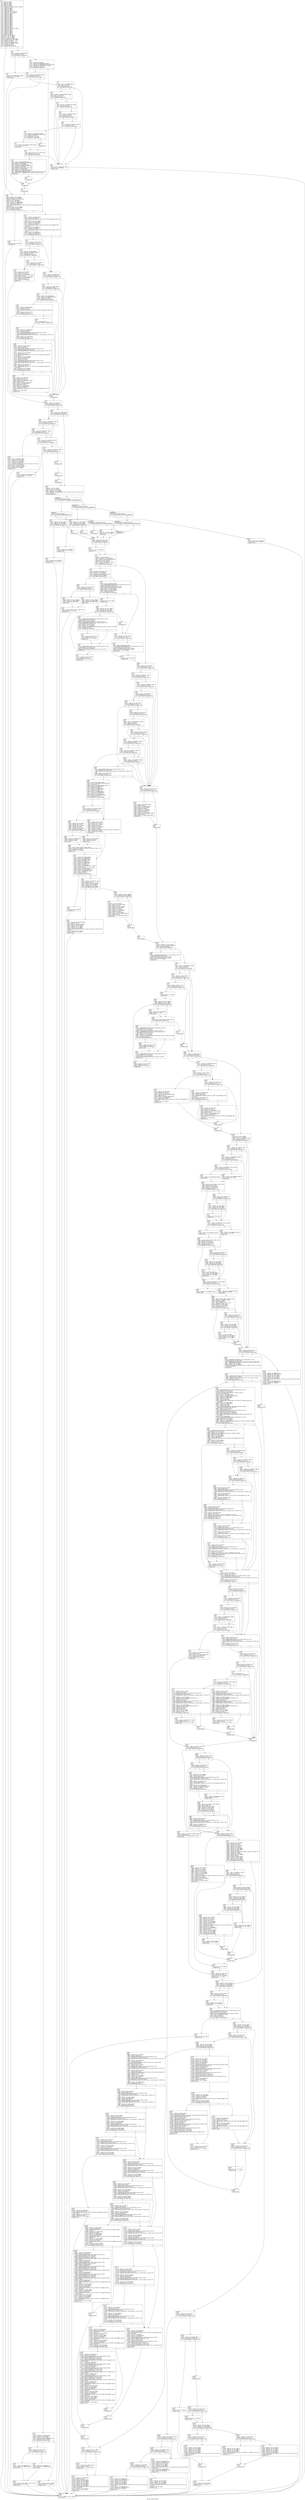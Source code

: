 digraph "CFG for 'search' function" {
	label="CFG for 'search' function";

	Node0x2722670 [shape=record,label="{%4:\l  %5 = alloca i32, align 4\l  %6 = alloca i32, align 4\l  %7 = alloca i32, align 4\l  %8 = alloca i32, align 4\l  %9 = alloca i32, align 4\l  %10 = alloca [512 x %struct.move_s], align 16\l  %11 = alloca i32, align 4\l  %12 = alloca i32, align 4\l  %13 = alloca i32, align 4\l  %14 = alloca i32, align 4\l  %15 = alloca [512 x i32], align 16\l  %16 = alloca [512 x i32], align 16\l  %17 = alloca i32, align 4\l  %18 = alloca i32, align 4\l  %19 = alloca i32, align 4\l  %20 = alloca i32, align 4\l  %21 = alloca i32, align 4\l  %22 = alloca i32, align 4\l  %23 = alloca i32, align 4\l  %24 = alloca i32, align 4\l  %25 = alloca i32, align 4\l  %26 = alloca i32, align 4\l  %27 = alloca i32, align 4\l  %28 = alloca i32, align 4\l  %29 = alloca i32, align 4\l  %30 = alloca i32, align 4\l  %31 = alloca i32, align 4\l  %32 = alloca %struct.move_s, align 4\l  %33 = alloca i32, align 4\l  %34 = alloca i32, align 4\l  %35 = alloca i32, align 4\l  %36 = alloca i32, align 4\l  %37 = alloca i32, align 4\l  %38 = alloca i32, align 4\l  store i32 %0, i32* %6, align 4\l  store i32 %1, i32* %7, align 4\l  store i32 %2, i32* %8, align 4\l  store i32 %3, i32* %9, align 4\l  store i32 -1000000, i32* %14, align 4\l  %39 = load i32, i32* @nodes, align 4\l  %40 = add nsw i32 %39, 1\l  store i32 %40, i32* @nodes, align 4\l  %41 = load i32, i32* @nodes, align 4\l  %42 = and i32 %41, 65535\l  %43 = icmp ne i32 %42, 0\l  br i1 %43, label %98, label %44\l|{<s0>T|<s1>F}}"];
	Node0x2722670:s0 -> Node0x2724e30;
	Node0x2722670:s1 -> Node0x2724890;
	Node0x2724890 [shape=record,label="{%44:\l44:                                               \l  %45 = call fastcc i32 @interrupt()\l  %46 = icmp ne i32 %45, 0\l  br i1 %46, label %47, label %48\l|{<s0>T|<s1>F}}"];
	Node0x2724890:s0 -> Node0x27248e0;
	Node0x2724890:s1 -> Node0x2724930;
	Node0x27248e0 [shape=record,label="{%47:\l47:                                               \l  store i1 true, i1* @time_exit, align 1\l  store i32 0, i32* %5, align 4\l  br label %1376\l}"];
	Node0x27248e0 -> Node0x272a1f0;
	Node0x2724930 [shape=record,label="{%48:\l48:                                               \l  %49 = call fastcc i64 @rtime()\l  %50 = load i64, i64* @start_time, align 8\l  %51 = call fastcc i32 @rdifftime(i64 %49, i64 %50)\l  %52 = load i32, i32* @time_for_move, align 4\l  %53 = icmp sge i32 %51, %52\l  br i1 %53, label %54, label %96\l|{<s0>T|<s1>F}}"];
	Node0x2724930:s0 -> Node0x2724980;
	Node0x2724930:s1 -> Node0x2724d90;
	Node0x2724980 [shape=record,label="{%54:\l54:                                               \l  %55 = load i32, i32* @i_depth, align 4\l  %56 = icmp sgt i32 %55, 1\l  br i1 %56, label %57, label %96\l|{<s0>T|<s1>F}}"];
	Node0x2724980:s0 -> Node0x27249d0;
	Node0x2724980:s1 -> Node0x2724d90;
	Node0x27249d0 [shape=record,label="{%57:\l57:                                               \l  %.b9 = load i1, i1* @failed, align 1\l  %58 = zext i1 %.b9 to i32\l  %59 = icmp eq i32 %58, 1\l  br i1 %59, label %60, label %94\l|{<s0>T|<s1>F}}"];
	Node0x27249d0:s0 -> Node0x2724a20;
	Node0x27249d0:s1 -> Node0x2724cf0;
	Node0x2724a20 [shape=record,label="{%60:\l60:                                               \l  %.b10 = load i1, i1* @extendedtime, align 1\l  %61 = zext i1 %.b10 to i32\l  %62 = icmp ne i32 %61, 0\l  br i1 %62, label %94, label %63\l|{<s0>T|<s1>F}}"];
	Node0x2724a20:s0 -> Node0x2724cf0;
	Node0x2724a20:s1 -> Node0x2724a70;
	Node0x2724a70 [shape=record,label="{%63:\l63:                                               \l  %64 = load i32, i32* @fixed_time, align 4\l  %65 = icmp ne i32 %64, 0\l  br i1 %65, label %94, label %66\l|{<s0>T|<s1>F}}"];
	Node0x2724a70:s0 -> Node0x2724cf0;
	Node0x2724a70:s1 -> Node0x2724ac0;
	Node0x2724ac0 [shape=record,label="{%66:\l66:                                               \l  %.b3 = load i1, i1* @go_fast, align 1\l  %67 = zext i1 %.b3 to i32\l  %68 = icmp ne i32 %67, 0\l  br i1 %68, label %94, label %69\l|{<s0>T|<s1>F}}"];
	Node0x2724ac0:s0 -> Node0x2724cf0;
	Node0x2724ac0:s1 -> Node0x2724b10;
	Node0x2724b10 [shape=record,label="{%69:\l69:                                               \l  %70 = load i32, i32* @Variant, align 4\l  %71 = icmp ne i32 %70, 1\l  br i1 %71, label %72, label %94\l|{<s0>T|<s1>F}}"];
	Node0x2724b10:s0 -> Node0x2724b60;
	Node0x2724b10:s1 -> Node0x2724cf0;
	Node0x2724b60 [shape=record,label="{%72:\l72:                                               \l  %73 = load i32, i32* @time_left, align 4\l  %74 = load i32, i32* @time_for_move, align 4\l  %75 = mul nsw i32 %74, 4\l  %76 = icmp sgt i32 %75, 1000\l  br i1 %76, label %77, label %80\l|{<s0>T|<s1>F}}"];
	Node0x2724b60:s0 -> Node0x2724bb0;
	Node0x2724b60:s1 -> Node0x2724c00;
	Node0x2724bb0 [shape=record,label="{%77:\l77:                                               \l  %78 = load i32, i32* @time_for_move, align 4\l  %79 = mul nsw i32 %78, 4\l  br label %81\l}"];
	Node0x2724bb0 -> Node0x2724c50;
	Node0x2724c00 [shape=record,label="{%80:\l80:                                               \l  br label %81\l}"];
	Node0x2724c00 -> Node0x2724c50;
	Node0x2724c50 [shape=record,label="{%81:\l81:                                               \l  %82 = phi i32 [ %79, %77 ], [ 1000, %80 ]\l  %83 = icmp sgt i32 %73, %82\l  br i1 %83, label %84, label %94\l|{<s0>T|<s1>F}}"];
	Node0x2724c50:s0 -> Node0x2724ca0;
	Node0x2724c50:s1 -> Node0x2724cf0;
	Node0x2724ca0 [shape=record,label="{%84:\l84:                                               \l  store i1 true, i1* @extendedtime, align 1\l  %85 = load i32, i32* @time_for_move, align 4\l  store i32 %85, i32* %38, align 4\l  %86 = call fastcc i32 @allocate_time()\l  %87 = load i32, i32* @time_for_move, align 4\l  %88 = add nsw i32 %87, %86\l  store i32 %88, i32* @time_for_move, align 4\l  %89 = load i32, i32* %38, align 4\l  %90 = load i32, i32* @time_for_move, align 4\l  %91 = load i32, i32* @time_left, align 4\l  %92 = getelementptr inbounds [38 x i8], [38 x i8]* @.str.303, i64 0, i64 0\l  %93 = call i32 (i8*, ...) @printf(i8* %92, i32 %89, i32 %90, i32 %91)\l  br label %95\l}"];
	Node0x2724ca0 -> Node0x2724d40;
	Node0x2724cf0 [shape=record,label="{%94:\l94:                                               \l  store i1 true, i1* @time_exit, align 1\l  store i32 0, i32* %5, align 4\l  br label %1376\l}"];
	Node0x2724cf0 -> Node0x272a1f0;
	Node0x2724d40 [shape=record,label="{%95:\l95:                                               \l  br label %96\l}"];
	Node0x2724d40 -> Node0x2724d90;
	Node0x2724d90 [shape=record,label="{%96:\l96:                                               \l  br label %97\l}"];
	Node0x2724d90 -> Node0x2724de0;
	Node0x2724de0 [shape=record,label="{%97:\l97:                                               \l  br label %98\l}"];
	Node0x2724de0 -> Node0x2724e30;
	Node0x2724e30 [shape=record,label="{%98:\l98:                                               \l  %99 = load i32, i32* %6, align 4\l  store i32 %99, i32* %34, align 4\l  store i32 -1000000, i32* %30, align 4\l  store i32 0, i32* %20, align 4\l  store i32 0, i32* %28, align 4\l  %100 = load i32, i32* @ply, align 4\l  %101 = load i32, i32* @ply, align 4\l  %102 = sext i32 %101 to i64\l  %103 = getelementptr inbounds [300 x i32], [300 x i32]* @pv_length, i64 0,\l... i64 %102\l  store i32 %100, i32* %103, align 4\l  %104 = call fastcc i32 @is_draw()\l  %105 = icmp ne i32 %104, 0\l  br i1 %105, label %106, label %107\l|{<s0>T|<s1>F}}"];
	Node0x2724e30:s0 -> Node0x2724e80;
	Node0x2724e30:s1 -> Node0x2724ed0;
	Node0x2724e80 [shape=record,label="{%106:\l106:                                              \l  store i32 0, i32* %5, align 4\l  br label %1376\l}"];
	Node0x2724e80 -> Node0x272a1f0;
	Node0x2724ed0 [shape=record,label="{%107:\l107:                                              \l  %108 = load i32, i32* @ply, align 4\l  %109 = sext i32 %108 to i64\l  %110 = getelementptr inbounds [300 x i32], [300 x i32]* @checks, i64 0, i64\l... %109\l  %111 = load i32, i32* %110, align 4\l  store i32 %111, i32* %26, align 4\l  %112 = load i32, i32* @ply, align 4\l  %113 = sext i32 %112 to i64\l  %114 = getelementptr inbounds [300 x i32], [300 x i32]* @singular, i64 0,\l... i64 %113\l  store i32 0, i32* %114, align 4\l  %115 = load i32, i32* @ply, align 4\l  %116 = sext i32 %115 to i64\l  %117 = getelementptr inbounds [300 x i32], [300 x i32]* @recaps, i64 0, i64\l... %116\l  store i32 0, i32* %117, align 4\l  %118 = load i32, i32* @ply, align 4\l  %119 = icmp slt i32 %118, 300\l  br i1 %119, label %120, label %138\l|{<s0>T|<s1>F}}"];
	Node0x2724ed0:s0 -> Node0x2724f20;
	Node0x2724ed0:s1 -> Node0x2725060;
	Node0x2724f20 [shape=record,label="{%120:\l120:                                              \l  %121 = load i32, i32* %26, align 4\l  %122 = icmp ne i32 %121, 0\l  br i1 %122, label %123, label %138\l|{<s0>T|<s1>F}}"];
	Node0x2724f20:s0 -> Node0x2724f70;
	Node0x2724f20:s1 -> Node0x2725060;
	Node0x2724f70 [shape=record,label="{%123:\l123:                                              \l  %124 = load i32, i32* @ply, align 4\l  %125 = load i32, i32* @i_depth, align 4\l  %126 = mul nsw i32 %125, 2\l  %127 = icmp sle i32 %124, %126\l  br i1 %127, label %131, label %128\l|{<s0>T|<s1>F}}"];
	Node0x2724f70:s0 -> Node0x2725010;
	Node0x2724f70:s1 -> Node0x2724fc0;
	Node0x2724fc0 [shape=record,label="{%128:\l128:                                              \l  %129 = load i32, i32* %8, align 4\l  %130 = icmp eq i32 %129, 0\l  br i1 %130, label %131, label %138\l|{<s0>T|<s1>F}}"];
	Node0x2724fc0:s0 -> Node0x2725010;
	Node0x2724fc0:s1 -> Node0x2725060;
	Node0x2725010 [shape=record,label="{%131:\l131:                                              \l  %132 = load i32, i32* %8, align 4\l  %133 = add nsw i32 %132, 1\l  store i32 %133, i32* %8, align 4\l  %134 = load i32, i32* @ext_check, align 4\l  %135 = add i32 %134, 1\l  store i32 %135, i32* @ext_check, align 4\l  %136 = load i32, i32* %28, align 4\l  %137 = add nsw i32 %136, 1\l  store i32 %137, i32* %28, align 4\l  br label %197\l}"];
	Node0x2725010 -> Node0x2725330;
	Node0x2725060 [shape=record,label="{%138:\l138:                                              \l  %139 = load i32, i32* @ply, align 4\l  %140 = icmp slt i32 %139, 300\l  br i1 %140, label %141, label %196\l|{<s0>T|<s1>F}}"];
	Node0x2725060:s0 -> Node0x27250b0;
	Node0x2725060:s1 -> Node0x27252e0;
	Node0x27250b0 [shape=record,label="{%141:\l141:                                              \l  %142 = load i32, i32* @ply, align 4\l  %143 = icmp sgt i32 %142, 2\l  br i1 %143, label %144, label %196\l|{<s0>T|<s1>F}}"];
	Node0x27250b0:s0 -> Node0x2725100;
	Node0x27250b0:s1 -> Node0x27252e0;
	Node0x2725100 [shape=record,label="{%144:\l144:                                              \l  %145 = load i32, i32* @ply, align 4\l  %146 = load i32, i32* @i_depth, align 4\l  %147 = mul nsw i32 %146, 2\l  %148 = icmp sle i32 %145, %147\l  br i1 %148, label %149, label %196\l|{<s0>T|<s1>F}}"];
	Node0x2725100:s0 -> Node0x2725150;
	Node0x2725100:s1 -> Node0x27252e0;
	Node0x2725150 [shape=record,label="{%149:\l149:                                              \l  %150 = load i32, i32* @ply, align 4\l  %151 = sub nsw i32 %150, 2\l  %152 = sext i32 %151 to i64\l  %153 = getelementptr inbounds [300 x i32], [300 x i32]* @recaps, i64 0, i64\l... %152\l  %154 = load i32, i32* %153, align 4\l  %155 = icmp ne i32 %154, 0\l  br i1 %155, label %196, label %156\l|{<s0>T|<s1>F}}"];
	Node0x2725150:s0 -> Node0x27252e0;
	Node0x2725150:s1 -> Node0x27251a0;
	Node0x27251a0 [shape=record,label="{%156:\l156:                                              \l  %157 = icmp ne i32 0, 0\l  br i1 %157, label %158, label %196\l|{<s0>T|<s1>F}}"];
	Node0x27251a0:s0 -> Node0x27251f0;
	Node0x27251a0:s1 -> Node0x27252e0;
	Node0x27251f0 [shape=record,label="{%158:\l158:                                              \l  %159 = load i32, i32* @ply, align 4\l  %160 = sub nsw i32 %159, 1\l  %161 = sext i32 %160 to i64\l  %162 = getelementptr inbounds [300 x %struct.move_s], [300 x\l... %struct.move_s]* @path, i64 0, i64 %161\l  %163 = getelementptr inbounds %struct.move_s, %struct.move_s* %162, i32 0,\l... i32 2\l  %164 = load i32, i32* %163, align 8\l  %165 = icmp ne i32 %164, 13\l  br i1 %165, label %166, label %196\l|{<s0>T|<s1>F}}"];
	Node0x27251f0:s0 -> Node0x2725240;
	Node0x27251f0:s1 -> Node0x27252e0;
	Node0x2725240 [shape=record,label="{%166:\l166:                                              \l  %167 = load i32, i32* @ply, align 4\l  %168 = sub nsw i32 %167, 1\l  %169 = sext i32 %168 to i64\l  %170 = getelementptr inbounds [300 x %struct.move_s], [300 x\l... %struct.move_s]* @path, i64 0, i64 %169\l  %171 = getelementptr inbounds %struct.move_s, %struct.move_s* %170, i32 0,\l... i32 2\l  %172 = load i32, i32* %171, align 8\l  %173 = sext i32 %172 to i64\l  %174 = getelementptr inbounds [14 x i32], [14 x i32]* @search.rc_index, i64\l... 0, i64 %173\l  %175 = load i32, i32* %174, align 4\l  %176 = load i32, i32* @ply, align 4\l  %177 = sub nsw i32 %176, 2\l  %178 = sext i32 %177 to i64\l  %179 = getelementptr inbounds [300 x %struct.move_s], [300 x\l... %struct.move_s]* @path, i64 0, i64 %178\l  %180 = getelementptr inbounds %struct.move_s, %struct.move_s* %179, i32 0,\l... i32 2\l  %181 = load i32, i32* %180, align 8\l  %182 = sext i32 %181 to i64\l  %183 = getelementptr inbounds [14 x i32], [14 x i32]* @search.rc_index, i64\l... 0, i64 %182\l  %184 = load i32, i32* %183, align 4\l  %185 = icmp eq i32 %175, %184\l  br i1 %185, label %186, label %196\l|{<s0>T|<s1>F}}"];
	Node0x2725240:s0 -> Node0x2725290;
	Node0x2725240:s1 -> Node0x27252e0;
	Node0x2725290 [shape=record,label="{%186:\l186:                                              \l  %187 = load i32, i32* %8, align 4\l  %188 = add nsw i32 %187, 1\l  store i32 %188, i32* %8, align 4\l  %189 = load i32, i32* @ext_recap, align 4\l  %190 = add i32 %189, 1\l  store i32 %190, i32* @ext_recap, align 4\l  %191 = load i32, i32* %28, align 4\l  %192 = add nsw i32 %191, 1\l  store i32 %192, i32* %28, align 4\l  %193 = load i32, i32* @ply, align 4\l  %194 = sext i32 %193 to i64\l  %195 = getelementptr inbounds [300 x i32], [300 x i32]* @recaps, i64 0, i64\l... %194\l  store i32 1, i32* %195, align 4\l  br label %196\l}"];
	Node0x2725290 -> Node0x27252e0;
	Node0x27252e0 [shape=record,label="{%196:\l196:                                              \l  br label %197\l}"];
	Node0x27252e0 -> Node0x2725330;
	Node0x2725330 [shape=record,label="{%197:\l197:                                              \l  %198 = load i32, i32* %8, align 4\l  %199 = icmp sle i32 %198, 0\l  br i1 %199, label %203, label %200\l|{<s0>T|<s1>F}}"];
	Node0x2725330:s0 -> Node0x27253d0;
	Node0x2725330:s1 -> Node0x2725380;
	Node0x2725380 [shape=record,label="{%200:\l200:                                              \l  %201 = load i32, i32* @ply, align 4\l  %202 = icmp sge i32 %201, 300\l  br i1 %202, label %203, label %245\l|{<s0>T|<s1>F}}"];
	Node0x2725380:s0 -> Node0x27253d0;
	Node0x2725380:s1 -> Node0x2725880;
	Node0x27253d0 [shape=record,label="{%203:\l203:                                              \l  %204 = load i32, i32* @Variant, align 4\l  %205 = icmp ne i32 %204, 3\l  br i1 %205, label %206, label %216\l|{<s0>T|<s1>F}}"];
	Node0x27253d0:s0 -> Node0x2725420;
	Node0x27253d0:s1 -> Node0x27254c0;
	Node0x2725420 [shape=record,label="{%206:\l206:                                              \l  %207 = load i32, i32* @Variant, align 4\l  %208 = icmp ne i32 %207, 4\l  br i1 %208, label %209, label %216\l|{<s0>T|<s1>F}}"];
	Node0x2725420:s0 -> Node0x2725470;
	Node0x2725420:s1 -> Node0x27254c0;
	Node0x2725470 [shape=record,label="{%209:\l209:                                              \l  store i1 true, i1* @captures, align 1\l  %210 = load i32, i32* %6, align 4\l  %211 = load i32, i32* %7, align 4\l  %212 = load i32, i32* @ply, align 4\l  %213 = sub nsw i32 300, %212\l  %214 = call fastcc i32 @qsearch(i32 %210, i32 %211, i32 %213)\l  store i32 %214, i32* %14, align 4\l  store i1 false, i1* @captures, align 1\l  %215 = load i32, i32* %14, align 4\l  store i32 %215, i32* %5, align 4\l  br label %1376\l}"];
	Node0x2725470 -> Node0x272a1f0;
	Node0x27254c0 [shape=record,label="{%216:\l216:                                              \l  %217 = load i32, i32* @Variant, align 4\l  %218 = icmp eq i32 %217, 3\l  br i1 %218, label %219, label %221\l|{<s0>T|<s1>F}}"];
	Node0x27254c0:s0 -> Node0x2725510;
	Node0x27254c0:s1 -> Node0x2725560;
	Node0x2725510 [shape=record,label="{%219:\l219:                                              \l  %220 = call fastcc i32 @suicide_eval()\l  store i32 %220, i32* %5, align 4\l  br label %1376\l}"];
	Node0x2725510 -> Node0x272a1f0;
	Node0x2725560 [shape=record,label="{%221:\l221:                                              \l  %222 = load i32, i32* @Variant, align 4\l  %223 = icmp eq i32 %222, 4\l  br i1 %223, label %224, label %242\l|{<s0>T|<s1>F}}"];
	Node0x2725560:s0 -> Node0x27255b0;
	Node0x2725560:s1 -> Node0x2725790;
	Node0x27255b0 [shape=record,label="{%224:\l224:                                              \l  %225 = call fastcc i32 @losers_eval()\l  store i32 %225, i32* %12, align 4\l  %226 = load i32, i32* %12, align 4\l  %227 = call fastcc i32 @abs(i32 %226) #21\l  %228 = icmp eq i32 %227, 1000000\l  br i1 %228, label %229, label %240\l|{<s0>T|<s1>F}}"];
	Node0x27255b0:s0 -> Node0x2725600;
	Node0x27255b0:s1 -> Node0x2725740;
	Node0x2725600 [shape=record,label="{%229:\l229:                                              \l  %230 = load i32, i32* %12, align 4\l  %231 = icmp sgt i32 %230, 0\l  br i1 %231, label %232, label %235\l|{<s0>T|<s1>F}}"];
	Node0x2725600:s0 -> Node0x2725650;
	Node0x2725600:s1 -> Node0x27256a0;
	Node0x2725650 [shape=record,label="{%232:\l232:                                              \l  %233 = load i32, i32* @ply, align 4\l  %234 = sub nsw i32 1000000, %233\l  br label %238\l}"];
	Node0x2725650 -> Node0x27256f0;
	Node0x27256a0 [shape=record,label="{%235:\l235:                                              \l  %236 = load i32, i32* @ply, align 4\l  %237 = add nsw i32 -1000000, %236\l  br label %238\l}"];
	Node0x27256a0 -> Node0x27256f0;
	Node0x27256f0 [shape=record,label="{%238:\l238:                                              \l  %239 = phi i32 [ %234, %232 ], [ %237, %235 ]\l  store i32 %239, i32* %5, align 4\l  br label %1376\l}"];
	Node0x27256f0 -> Node0x272a1f0;
	Node0x2725740 [shape=record,label="{%240:\l240:                                              \l  %241 = load i32, i32* %12, align 4\l  store i32 %241, i32* %5, align 4\l  br label %1376\l}"];
	Node0x2725740 -> Node0x272a1f0;
	Node0x2725790 [shape=record,label="{%242:\l242:                                              \l  br label %243\l}"];
	Node0x2725790 -> Node0x27257e0;
	Node0x27257e0 [shape=record,label="{%243:\l243:                                              \l  br label %244\l}"];
	Node0x27257e0 -> Node0x2725830;
	Node0x2725830 [shape=record,label="{%244:\l244:                                              \l  br label %245\l}"];
	Node0x2725830 -> Node0x2725880;
	Node0x2725880 [shape=record,label="{%245:\l245:                                              \l  store i32 0, i32* %11, align 4\l  store i32 1, i32* %17, align 4\l  %246 = load i32, i32* %7, align 4\l  %247 = load i32, i32* %8, align 4\l  %248 = call fastcc i32 @ProbeTT(i32* %19, i32 %246, i32* %22, i32* %20, i32*\l... %21, i32 %247)\l  br label %NodeBlock17\l}"];
	Node0x2725880 -> Node0x27258d0;
	Node0x27258d0 [shape=record,label="{NodeBlock17:                                      \l  %Pivot18 = icmp slt i32 %248, 2\l  br i1 %Pivot18, label %NodeBlock, label %NodeBlock15\l|{<s0>T|<s1>F}}"];
	Node0x27258d0:s0 -> Node0x2725a10;
	Node0x27258d0:s1 -> Node0x2725920;
	Node0x2725920 [shape=record,label="{NodeBlock15:                                      \l  %Pivot16 = icmp slt i32 %248, 3\l  br i1 %Pivot16, label %258, label %NodeBlock13\l|{<s0>T|<s1>F}}"];
	Node0x2725920:s0 -> Node0x2725bf0;
	Node0x2725920:s1 -> Node0x2725970;
	Node0x2725970 [shape=record,label="{NodeBlock13:                                      \l  %Pivot14 = icmp slt i32 %248, 4\l  br i1 %Pivot14, label %249, label %LeafBlock11\l|{<s0>T|<s1>F}}"];
	Node0x2725970:s0 -> Node0x2725ab0;
	Node0x2725970:s1 -> Node0x27259c0;
	Node0x27259c0 [shape=record,label="{LeafBlock11:                                      \l  %SwitchLeaf12 = icmp eq i32 %248, 4\l  br i1 %SwitchLeaf12, label %266, label %NewDefault\l|{<s0>T|<s1>F}}"];
	Node0x27259c0:s0 -> Node0x2725d30;
	Node0x27259c0:s1 -> Node0x2725d80;
	Node0x2725a10 [shape=record,label="{NodeBlock:                                        \l  %Pivot = icmp slt i32 %248, 1\l  br i1 %Pivot, label %LeafBlock, label %251\l|{<s0>T|<s1>F}}"];
	Node0x2725a10:s0 -> Node0x2725a60;
	Node0x2725a10:s1 -> Node0x2725b00;
	Node0x2725a60 [shape=record,label="{LeafBlock:                                        \l  %SwitchLeaf = icmp eq i32 %248, 0\l  br i1 %SwitchLeaf, label %265, label %NewDefault\l|{<s0>T|<s1>F}}"];
	Node0x2725a60:s0 -> Node0x2725ce0;
	Node0x2725a60:s1 -> Node0x2725d80;
	Node0x2725ab0 [shape=record,label="{%249:\l249:                                              \l  %250 = load i32, i32* %19, align 4\l  store i32 %250, i32* %5, align 4\l  br label %1376\l}"];
	Node0x2725ab0 -> Node0x272a1f0;
	Node0x2725b00 [shape=record,label="{%251:\l251:                                              \l  %252 = load i32, i32* %19, align 4\l  %253 = load i32, i32* %6, align 4\l  %254 = icmp sle i32 %252, %253\l  br i1 %254, label %255, label %257\l|{<s0>T|<s1>F}}"];
	Node0x2725b00:s0 -> Node0x2725b50;
	Node0x2725b00:s1 -> Node0x2725ba0;
	Node0x2725b50 [shape=record,label="{%255:\l255:                                              \l  %256 = load i32, i32* %19, align 4\l  store i32 %256, i32* %5, align 4\l  br label %1376\l}"];
	Node0x2725b50 -> Node0x272a1f0;
	Node0x2725ba0 [shape=record,label="{%257:\l257:                                              \l  br label %267\l}"];
	Node0x2725ba0 -> Node0x2725dd0;
	Node0x2725bf0 [shape=record,label="{%258:\l258:                                              \l  %259 = load i32, i32* %19, align 4\l  %260 = load i32, i32* %7, align 4\l  %261 = icmp sge i32 %259, %260\l  br i1 %261, label %262, label %264\l|{<s0>T|<s1>F}}"];
	Node0x2725bf0:s0 -> Node0x2725c40;
	Node0x2725bf0:s1 -> Node0x2725c90;
	Node0x2725c40 [shape=record,label="{%262:\l262:                                              \l  %263 = load i32, i32* %19, align 4\l  store i32 %263, i32* %5, align 4\l  br label %1376\l}"];
	Node0x2725c40 -> Node0x272a1f0;
	Node0x2725c90 [shape=record,label="{%264:\l264:                                              \l  br label %267\l}"];
	Node0x2725c90 -> Node0x2725dd0;
	Node0x2725ce0 [shape=record,label="{%265:\l265:                                              \l  br label %267\l}"];
	Node0x2725ce0 -> Node0x2725dd0;
	Node0x2725d30 [shape=record,label="{%266:\l266:                                              \l  store i32 -1, i32* %22, align 4\l  store i32 0, i32* %20, align 4\l  br label %267\l}"];
	Node0x2725d30 -> Node0x2725dd0;
	Node0x2725d80 [shape=record,label="{NewDefault:                                       \l  br label %267\l}"];
	Node0x2725d80 -> Node0x2725dd0;
	Node0x2725dd0 [shape=record,label="{%267:\l267:                                              \l  %268 = load i32, i32* %22, align 4\l  %269 = icmp eq i32 %268, 500\l  br i1 %269, label %270, label %271\l|{<s0>T|<s1>F}}"];
	Node0x2725dd0:s0 -> Node0x2725e20;
	Node0x2725dd0:s1 -> Node0x2725e70;
	Node0x2725e20 [shape=record,label="{%270:\l270:                                              \l  store i32 -1, i32* %22, align 4\l  br label %271\l}"];
	Node0x2725e20 -> Node0x2725e70;
	Node0x2725e70 [shape=record,label="{%271:\l271:                                              \l  store i32 -1, i32* %23, align 4\l  store i32 -1000000, i32* %24, align 4\l  %272 = load i32, i32* @ep_square, align 4\l  store i32 %272, i32* %25, align 4\l  store i32 0, i32* %36, align 4\l  %273 = load i32, i32* @Variant, align 4\l  %274 = icmp eq i32 %273, 4\l  br i1 %274, label %275, label %328\l|{<s0>T|<s1>F}}"];
	Node0x2725e70:s0 -> Node0x2725ec0;
	Node0x2725e70:s1 -> Node0x27263c0;
	Node0x2725ec0 [shape=record,label="{%275:\l275:                                              \l  %276 = call fastcc i32 @losers_eval()\l  store i32 %276, i32* %12, align 4\l  %277 = load i32, i32* %12, align 4\l  %278 = call fastcc i32 @abs(i32 %277) #21\l  %279 = icmp eq i32 %278, 1000000\l  br i1 %279, label %280, label %293\l|{<s0>T|<s1>F}}"];
	Node0x2725ec0:s0 -> Node0x2725f10;
	Node0x2725ec0:s1 -> Node0x2726050;
	Node0x2725f10 [shape=record,label="{%280:\l280:                                              \l  %281 = load i32, i32* %12, align 4\l  %282 = icmp sgt i32 %281, 0\l  br i1 %282, label %283, label %287\l|{<s0>T|<s1>F}}"];
	Node0x2725f10:s0 -> Node0x2725f60;
	Node0x2725f10:s1 -> Node0x2725fb0;
	Node0x2725f60 [shape=record,label="{%283:\l283:                                              \l  %284 = load i32, i32* %12, align 4\l  %285 = load i32, i32* @ply, align 4\l  %286 = sub nsw i32 %284, %285\l  br label %291\l}"];
	Node0x2725f60 -> Node0x2726000;
	Node0x2725fb0 [shape=record,label="{%287:\l287:                                              \l  %288 = load i32, i32* %12, align 4\l  %289 = load i32, i32* @ply, align 4\l  %290 = add nsw i32 %288, %289\l  br label %291\l}"];
	Node0x2725fb0 -> Node0x2726000;
	Node0x2726000 [shape=record,label="{%291:\l291:                                              \l  %292 = phi i32 [ %286, %283 ], [ %290, %287 ]\l  store i32 %292, i32* %5, align 4\l  br label %1376\l}"];
	Node0x2726000 -> Node0x272a1f0;
	Node0x2726050 [shape=record,label="{%293:\l293:                                              \l  store i1 true, i1* @captures, align 1\l  %294 = getelementptr inbounds [512 x %struct.move_s], [512 x\l... %struct.move_s]* %10, i64 0, i64 0\l  call fastcc void @gen(%struct.move_s* %294)\l  %295 = load i32, i32* @numb_moves, align 4\l  store i32 %295, i32* %11, align 4\l  store i1 false, i1* @captures, align 1\l  %296 = load i32, i32* %11, align 4\l  %297 = icmp ne i32 %296, 0\l  br i1 %297, label %298, label %321\l|{<s0>T|<s1>F}}"];
	Node0x2726050:s0 -> Node0x27260a0;
	Node0x2726050:s1 -> Node0x27262d0;
	Node0x27260a0 [shape=record,label="{%298:\l298:                                              \l  store i32 0, i32* %12, align 4\l  br label %299\l}"];
	Node0x27260a0 -> Node0x27260f0;
	Node0x27260f0 [shape=record,label="{%299:\l299:                                              \l  %300 = load i32, i32* %12, align 4\l  %301 = load i32, i32* %11, align 4\l  %302 = icmp slt i32 %300, %301\l  br i1 %302, label %303, label %320\l|{<s0>T|<s1>F}}"];
	Node0x27260f0:s0 -> Node0x2726140;
	Node0x27260f0:s1 -> Node0x2726280;
	Node0x2726140 [shape=record,label="{%303:\l303:                                              \l  %304 = getelementptr inbounds [512 x %struct.move_s], [512 x\l... %struct.move_s]* %10, i64 0, i64 0\l  %305 = load i32, i32* %12, align 4\l  call fastcc void @make(%struct.move_s* %304, i32 %305)\l  %306 = getelementptr inbounds [512 x %struct.move_s], [512 x\l... %struct.move_s]* %10, i64 0, i64 0\l  %307 = load i32, i32* %12, align 4\l  %308 = load i32, i32* %26, align 4\l  %309 = call fastcc i32 @check_legal(%struct.move_s* %306, i32 %307, i32 %308)\l  %310 = icmp ne i32 %309, 0\l  br i1 %310, label %311, label %314\l|{<s0>T|<s1>F}}"];
	Node0x2726140:s0 -> Node0x2726190;
	Node0x2726140:s1 -> Node0x27261e0;
	Node0x2726190 [shape=record,label="{%311:\l311:                                              \l  %312 = load i32, i32* %36, align 4\l  %313 = add nsw i32 %312, 1\l  store i32 %313, i32* %36, align 4\l  br label %314\l}"];
	Node0x2726190 -> Node0x27261e0;
	Node0x27261e0 [shape=record,label="{%314:\l314:                                              \l  %315 = getelementptr inbounds [512 x %struct.move_s], [512 x\l... %struct.move_s]* %10, i64 0, i64 0\l  %316 = load i32, i32* %12, align 4\l  call fastcc void @unmake(%struct.move_s* %315, i32 %316)\l  br label %317\l}"];
	Node0x27261e0 -> Node0x2726230;
	Node0x2726230 [shape=record,label="{%317:\l317:                                              \l  %318 = load i32, i32* %12, align 4\l  %319 = add nsw i32 %318, 1\l  store i32 %319, i32* %12, align 4\l  br label %299\l}"];
	Node0x2726230 -> Node0x27260f0;
	Node0x2726280 [shape=record,label="{%320:\l320:                                              \l  br label %321\l}"];
	Node0x2726280 -> Node0x27262d0;
	Node0x27262d0 [shape=record,label="{%321:\l321:                                              \l  %322 = load i32, i32* %36, align 4\l  %323 = icmp ne i32 %322, 0\l  br i1 %323, label %327, label %324\l|{<s0>T|<s1>F}}"];
	Node0x27262d0:s0 -> Node0x2726370;
	Node0x27262d0:s1 -> Node0x2726320;
	Node0x2726320 [shape=record,label="{%324:\l324:                                              \l  store i1 false, i1* @captures, align 1\l  %325 = getelementptr inbounds [512 x %struct.move_s], [512 x\l... %struct.move_s]* %10, i64 0, i64 0\l  call fastcc void @gen(%struct.move_s* %325)\l  %326 = load i32, i32* @numb_moves, align 4\l  store i32 %326, i32* %11, align 4\l  br label %327\l}"];
	Node0x2726320 -> Node0x2726370;
	Node0x2726370 [shape=record,label="{%327:\l327:                                              \l  store i32 0, i32* %36, align 4\l  br label %328\l}"];
	Node0x2726370 -> Node0x27263c0;
	Node0x27263c0 [shape=record,label="{%328:\l328:                                              \l  %329 = load i32, i32* %9, align 4\l  %330 = icmp eq i32 %329, 0\l  br i1 %330, label %331, label %452\l|{<s0>T|<s1>F}}"];
	Node0x27263c0:s0 -> Node0x2726410;
	Node0x27263c0:s1 -> Node0x2726c30;
	Node0x2726410 [shape=record,label="{%331:\l331:                                              \l  %332 = load i32, i32* @phase, align 4\l  %333 = icmp ne i32 %332, 2\l  br i1 %333, label %340, label %334\l|{<s0>T|<s1>F}}"];
	Node0x2726410:s0 -> Node0x2726500;
	Node0x2726410:s1 -> Node0x2726460;
	Node0x2726460 [shape=record,label="{%334:\l334:                                              \l  %335 = load i32, i32* @phase, align 4\l  %336 = icmp eq i32 %335, 2\l  br i1 %336, label %337, label %452\l|{<s0>T|<s1>F}}"];
	Node0x2726460:s0 -> Node0x27264b0;
	Node0x2726460:s1 -> Node0x2726c30;
	Node0x27264b0 [shape=record,label="{%337:\l337:                                              \l  %338 = load i32, i32* %8, align 4\l  %339 = icmp sle i32 %338, 6\l  br i1 %339, label %340, label %452\l|{<s0>T|<s1>F}}"];
	Node0x27264b0:s0 -> Node0x2726500;
	Node0x27264b0:s1 -> Node0x2726c30;
	Node0x2726500 [shape=record,label="{%340:\l340:                                              \l  %341 = load i32, i32* %26, align 4\l  %342 = icmp ne i32 %341, 0\l  br i1 %342, label %452, label %343\l|{<s0>T|<s1>F}}"];
	Node0x2726500:s0 -> Node0x2726c30;
	Node0x2726500:s1 -> Node0x2726550;
	Node0x2726550 [shape=record,label="{%343:\l343:                                              \l  %344 = load i32, i32* %21, align 4\l  %345 = icmp ne i32 %344, 0\l  br i1 %345, label %346, label %452\l|{<s0>T|<s1>F}}"];
	Node0x2726550:s0 -> Node0x27265a0;
	Node0x2726550:s1 -> Node0x2726c30;
	Node0x27265a0 [shape=record,label="{%346:\l346:                                              \l  %.b5 = load i1, i1* @searching_pv, align 1\l  %347 = zext i1 %.b5 to i32\l  %348 = icmp ne i32 %347, 0\l  br i1 %348, label %452, label %349\l|{<s0>T|<s1>F}}"];
	Node0x27265a0:s0 -> Node0x2726c30;
	Node0x27265a0:s1 -> Node0x27265f0;
	Node0x27265f0 [shape=record,label="{%349:\l349:                                              \l  %350 = load i32, i32* %20, align 4\l  %351 = icmp eq i32 %350, 0\l  br i1 %351, label %352, label %452\l|{<s0>T|<s1>F}}"];
	Node0x27265f0:s0 -> Node0x2726640;
	Node0x27265f0:s1 -> Node0x2726c30;
	Node0x2726640 [shape=record,label="{%352:\l352:                                              \l  %353 = load i32, i32* @Variant, align 4\l  %354 = icmp ne i32 %353, 3\l  br i1 %354, label %355, label %358\l|{<s0>T|<s1>F}}"];
	Node0x2726640:s0 -> Node0x2726690;
	Node0x2726640:s1 -> Node0x27266e0;
	Node0x2726690 [shape=record,label="{%355:\l355:                                              \l  %356 = load i32, i32* @Variant, align 4\l  %357 = icmp ne i32 %356, 4\l  br i1 %357, label %366, label %358\l|{<s0>T|<s1>F}}"];
	Node0x2726690:s0 -> Node0x2726780;
	Node0x2726690:s1 -> Node0x27266e0;
	Node0x27266e0 [shape=record,label="{%358:\l358:                                              \l  %359 = load i32, i32* @Variant, align 4\l  %360 = icmp eq i32 %359, 4\l  br i1 %360, label %361, label %452\l|{<s0>T|<s1>F}}"];
	Node0x27266e0:s0 -> Node0x2726730;
	Node0x27266e0:s1 -> Node0x2726c30;
	Node0x2726730 [shape=record,label="{%361:\l361:                                              \l  %362 = getelementptr inbounds [512 x %struct.move_s], [512 x\l... %struct.move_s]* %10, i64 0, i64 0\l  %363 = getelementptr inbounds %struct.move_s, %struct.move_s* %362, i32 0,\l... i32 2\l  %364 = load i32, i32* %363, align 8\l  %365 = icmp eq i32 %364, 13\l  br i1 %365, label %366, label %452\l|{<s0>T|<s1>F}}"];
	Node0x2726730:s0 -> Node0x2726780;
	Node0x2726730:s1 -> Node0x2726c30;
	Node0x2726780 [shape=record,label="{%366:\l366:                                              \l  store i32 0, i32* @ep_square, align 4\l  %367 = load i32, i32* @white_to_move, align 4\l  %368 = xor i32 %367, 1\l  store i32 %368, i32* @white_to_move, align 4\l  %369 = load i32, i32* @ply, align 4\l  %370 = add nsw i32 %369, 1\l  store i32 %370, i32* @ply, align 4\l  %371 = load i32, i32* @fifty, align 4\l  %372 = add nsw i32 %371, 1\l  store i32 %372, i32* @fifty, align 4\l  %373 = load i32, i32* @hash, align 4\l  %374 = xor i32 %373, -559038737\l  store i32 %374, i32* @hash, align 4\l  %375 = load i32, i32* @Variant, align 4\l  %376 = icmp ne i32 %375, 2\l  br i1 %376, label %377, label %400\l|{<s0>T|<s1>F}}"];
	Node0x2726780:s0 -> Node0x27267d0;
	Node0x2726780:s1 -> Node0x2726960;
	Node0x27267d0 [shape=record,label="{%377:\l377:                                              \l  %378 = load i32, i32* @Variant, align 4\l  %379 = icmp ne i32 %378, 4\l  br i1 %379, label %380, label %400\l|{<s0>T|<s1>F}}"];
	Node0x27267d0:s0 -> Node0x2726820;
	Node0x27267d0:s1 -> Node0x2726960;
	Node0x2726820 [shape=record,label="{%380:\l380:                                              \l  %381 = load i32, i32* %7, align 4\l  %382 = sub nsw i32 0, %381\l  %383 = load i32, i32* %7, align 4\l  %384 = sub nsw i32 0, %383\l  %385 = add nsw i32 %384, 1\l  %386 = load i32, i32* %8, align 4\l  %387 = icmp sgt i32 %386, 3\l  br i1 %387, label %388, label %392\l|{<s0>T|<s1>F}}"];
	Node0x2726820:s0 -> Node0x2726870;
	Node0x2726820:s1 -> Node0x27268c0;
	Node0x2726870 [shape=record,label="{%388:\l388:                                              \l  %389 = load i32, i32* %8, align 4\l  %390 = sub nsw i32 %389, 2\l  %391 = sub nsw i32 %390, 1\l  br label %396\l}"];
	Node0x2726870 -> Node0x2726910;
	Node0x27268c0 [shape=record,label="{%392:\l392:                                              \l  %393 = load i32, i32* %8, align 4\l  %394 = sub nsw i32 %393, 1\l  %395 = sub nsw i32 %394, 1\l  br label %396\l}"];
	Node0x27268c0 -> Node0x2726910;
	Node0x2726910 [shape=record,label="{%396:\l396:                                              \l  %397 = phi i32 [ %391, %388 ], [ %395, %392 ]\l  %398 = call fastcc i32 @search(i32 %382, i32 %385, i32 %397, i32 1)\l  %399 = sub nsw i32 0, %398\l  store i32 %399, i32* %14, align 4\l  br label %411\l}"];
	Node0x2726910 -> Node0x27269b0;
	Node0x2726960 [shape=record,label="{%400:\l400:                                              \l  %401 = load i32, i32* %7, align 4\l  %402 = sub nsw i32 0, %401\l  %403 = load i32, i32* %7, align 4\l  %404 = sub nsw i32 0, %403\l  %405 = add nsw i32 %404, 1\l  %406 = load i32, i32* %8, align 4\l  %407 = sub nsw i32 %406, 3\l  %408 = sub nsw i32 %407, 1\l  %409 = call fastcc i32 @search(i32 %402, i32 %405, i32 %408, i32 1)\l  %410 = sub nsw i32 0, %409\l  store i32 %410, i32* %14, align 4\l  br label %411\l}"];
	Node0x2726960 -> Node0x27269b0;
	Node0x27269b0 [shape=record,label="{%411:\l411:                                              \l  %412 = load i32, i32* @hash, align 4\l  %413 = xor i32 %412, -559038737\l  store i32 %413, i32* @hash, align 4\l  %414 = load i32, i32* @fifty, align 4\l  %415 = add nsw i32 %414, -1\l  store i32 %415, i32* @fifty, align 4\l  %416 = load i32, i32* @ply, align 4\l  %417 = add nsw i32 %416, -1\l  store i32 %417, i32* @ply, align 4\l  %418 = load i32, i32* @white_to_move, align 4\l  %419 = xor i32 %418, 1\l  store i32 %419, i32* @white_to_move, align 4\l  %420 = load i32, i32* %25, align 4\l  store i32 %420, i32* @ep_square, align 4\l  %.b8 = load i1, i1* @time_exit, align 1\l  %421 = zext i1 %.b8 to i32\l  %422 = icmp ne i32 %421, 0\l  br i1 %422, label %423, label %424\l|{<s0>T|<s1>F}}"];
	Node0x27269b0:s0 -> Node0x2726a00;
	Node0x27269b0:s1 -> Node0x2726a50;
	Node0x2726a00 [shape=record,label="{%423:\l423:                                              \l  store i32 0, i32* %5, align 4\l  br label %1376\l}"];
	Node0x2726a00 -> Node0x272a1f0;
	Node0x2726a50 [shape=record,label="{%424:\l424:                                              \l  %425 = load i32, i32* @NTries, align 4\l  %426 = add i32 %425, 1\l  store i32 %426, i32* @NTries, align 4\l  %427 = load i32, i32* %14, align 4\l  %428 = load i32, i32* %7, align 4\l  %429 = icmp sge i32 %427, %428\l  br i1 %429, label %430, label %438\l|{<s0>T|<s1>F}}"];
	Node0x2726a50:s0 -> Node0x2726aa0;
	Node0x2726a50:s1 -> Node0x2726af0;
	Node0x2726aa0 [shape=record,label="{%430:\l430:                                              \l  %431 = load i32, i32* @NCuts, align 4\l  %432 = add i32 %431, 1\l  store i32 %432, i32* @NCuts, align 4\l  %433 = load i32, i32* %14, align 4\l  %434 = load i32, i32* %6, align 4\l  %435 = load i32, i32* %7, align 4\l  %436 = load i32, i32* %8, align 4\l  call fastcc void @StoreTT(i32 %433, i32 %434, i32 %435, i32 500, i32 0, i32\l... %436)\l  %437 = load i32, i32* %14, align 4\l  store i32 %437, i32* %5, align 4\l  br label %1376\l}"];
	Node0x2726aa0 -> Node0x272a1f0;
	Node0x2726af0 [shape=record,label="{%438:\l438:                                              \l  %439 = load i32, i32* %14, align 4\l  %440 = icmp slt i32 %439, -999900\l  br i1 %440, label %441, label %450\l|{<s0>T|<s1>F}}"];
	Node0x2726af0:s0 -> Node0x2726b40;
	Node0x2726af0:s1 -> Node0x2726b90;
	Node0x2726b40 [shape=record,label="{%441:\l441:                                              \l  store i32 1, i32* %20, align 4\l  %442 = load i32, i32* @TExt, align 4\l  %443 = add i32 %442, 1\l  store i32 %443, i32* @TExt, align 4\l  %444 = load i32, i32* %8, align 4\l  %445 = add nsw i32 %444, 1\l  store i32 %445, i32* %8, align 4\l  %446 = load i32, i32* %28, align 4\l  %447 = add nsw i32 %446, 1\l  store i32 %447, i32* %28, align 4\l  %448 = load i32, i32* @ext_onerep, align 4\l  %449 = add i32 %448, 1\l  store i32 %449, i32* @ext_onerep, align 4\l  br label %450\l}"];
	Node0x2726b40 -> Node0x2726b90;
	Node0x2726b90 [shape=record,label="{%450:\l450:                                              \l  br label %451\l}"];
	Node0x2726b90 -> Node0x2726be0;
	Node0x2726be0 [shape=record,label="{%451:\l451:                                              \l  br label %465\l}"];
	Node0x2726be0 -> Node0x2726d20;
	Node0x2726c30 [shape=record,label="{%452:\l452:                                              \l  %453 = load i32, i32* %20, align 4\l  %454 = icmp eq i32 %453, 1\l  br i1 %454, label %455, label %464\l|{<s0>T|<s1>F}}"];
	Node0x2726c30:s0 -> Node0x2726c80;
	Node0x2726c30:s1 -> Node0x2726cd0;
	Node0x2726c80 [shape=record,label="{%455:\l455:                                              \l  %456 = load i32, i32* @TExt, align 4\l  %457 = add i32 %456, 1\l  store i32 %457, i32* @TExt, align 4\l  %458 = load i32, i32* %8, align 4\l  %459 = add nsw i32 %458, 1\l  store i32 %459, i32* %8, align 4\l  %460 = load i32, i32* %28, align 4\l  %461 = add nsw i32 %460, 1\l  store i32 %461, i32* %28, align 4\l  %462 = load i32, i32* @ext_onerep, align 4\l  %463 = add i32 %462, 1\l  store i32 %463, i32* @ext_onerep, align 4\l  br label %464\l}"];
	Node0x2726c80 -> Node0x2726cd0;
	Node0x2726cd0 [shape=record,label="{%464:\l464:                                              \l  br label %465\l}"];
	Node0x2726cd0 -> Node0x2726d20;
	Node0x2726d20 [shape=record,label="{%465:\l465:                                              \l  store i32 -1000000, i32* %14, align 4\l  %466 = load i32, i32* @Variant, align 4\l  %467 = icmp ne i32 %466, 4\l  br i1 %467, label %468, label %471\l|{<s0>T|<s1>F}}"];
	Node0x2726d20:s0 -> Node0x2726d70;
	Node0x2726d20:s1 -> Node0x2726dc0;
	Node0x2726d70 [shape=record,label="{%468:\l468:                                              \l  %469 = getelementptr inbounds [512 x %struct.move_s], [512 x\l... %struct.move_s]* %10, i64 0, i64 0\l  call fastcc void @gen(%struct.move_s* %469)\l  %470 = load i32, i32* @numb_moves, align 4\l  store i32 %470, i32* %11, align 4\l  br label %471\l}"];
	Node0x2726d70 -> Node0x2726dc0;
	Node0x2726dc0 [shape=record,label="{%471:\l471:                                              \l  %.b2 = load i1, i1* @cfg_onerep, align 1\l  %472 = zext i1 %.b2 to i32\l  %473 = icmp ne i32 %472, 0\l  br i1 %473, label %474, label %509\l|{<s0>T|<s1>F}}"];
	Node0x2726dc0:s0 -> Node0x2726e10;
	Node0x2726dc0:s1 -> Node0x27271d0;
	Node0x2726e10 [shape=record,label="{%474:\l474:                                              \l  %475 = load i32, i32* %26, align 4\l  %476 = icmp ne i32 %475, 0\l  br i1 %476, label %477, label %509\l|{<s0>T|<s1>F}}"];
	Node0x2726e10:s0 -> Node0x2726e60;
	Node0x2726e10:s1 -> Node0x27271d0;
	Node0x2726e60 [shape=record,label="{%477:\l477:                                              \l  %478 = load i32, i32* %11, align 4\l  %479 = icmp ne i32 %478, 0\l  br i1 %479, label %480, label %508\l|{<s0>T|<s1>F}}"];
	Node0x2726e60:s0 -> Node0x2726eb0;
	Node0x2726e60:s1 -> Node0x2727180;
	Node0x2726eb0 [shape=record,label="{%480:\l480:                                              \l  store i32 0, i32* %12, align 4\l  br label %481\l}"];
	Node0x2726eb0 -> Node0x2726f00;
	Node0x2726f00 [shape=record,label="{%481:\l481:                                              \l  %482 = load i32, i32* %12, align 4\l  %483 = load i32, i32* %11, align 4\l  %484 = icmp slt i32 %482, %483\l  br i1 %484, label %485, label %488\l|{<s0>T|<s1>F}}"];
	Node0x2726f00:s0 -> Node0x2726f50;
	Node0x2726f00:s1 -> Node0x2726fa0;
	Node0x2726f50 [shape=record,label="{%485:\l485:                                              \l  %486 = load i32, i32* %36, align 4\l  %487 = icmp slt i32 %486, 2\l  br label %488\l}"];
	Node0x2726f50 -> Node0x2726fa0;
	Node0x2726fa0 [shape=record,label="{%488:\l488:                                              \l  %489 = phi i1 [ false, %481 ], [ %487, %485 ]\l  br i1 %489, label %490, label %507\l|{<s0>T|<s1>F}}"];
	Node0x2726fa0:s0 -> Node0x2726ff0;
	Node0x2726fa0:s1 -> Node0x2727130;
	Node0x2726ff0 [shape=record,label="{%490:\l490:                                              \l  %491 = getelementptr inbounds [512 x %struct.move_s], [512 x\l... %struct.move_s]* %10, i64 0, i64 0\l  %492 = load i32, i32* %12, align 4\l  call fastcc void @make(%struct.move_s* %491, i32 %492)\l  %493 = getelementptr inbounds [512 x %struct.move_s], [512 x\l... %struct.move_s]* %10, i64 0, i64 0\l  %494 = load i32, i32* %12, align 4\l  %495 = load i32, i32* %26, align 4\l  %496 = call fastcc i32 @check_legal(%struct.move_s* %493, i32 %494, i32 %495)\l  %497 = icmp ne i32 %496, 0\l  br i1 %497, label %498, label %501\l|{<s0>T|<s1>F}}"];
	Node0x2726ff0:s0 -> Node0x2727040;
	Node0x2726ff0:s1 -> Node0x2727090;
	Node0x2727040 [shape=record,label="{%498:\l498:                                              \l  %499 = load i32, i32* %36, align 4\l  %500 = add nsw i32 %499, 1\l  store i32 %500, i32* %36, align 4\l  br label %501\l}"];
	Node0x2727040 -> Node0x2727090;
	Node0x2727090 [shape=record,label="{%501:\l501:                                              \l  %502 = getelementptr inbounds [512 x %struct.move_s], [512 x\l... %struct.move_s]* %10, i64 0, i64 0\l  %503 = load i32, i32* %12, align 4\l  call fastcc void @unmake(%struct.move_s* %502, i32 %503)\l  br label %504\l}"];
	Node0x2727090 -> Node0x27270e0;
	Node0x27270e0 [shape=record,label="{%504:\l504:                                              \l  %505 = load i32, i32* %12, align 4\l  %506 = add nsw i32 %505, 1\l  store i32 %506, i32* %12, align 4\l  br label %481\l}"];
	Node0x27270e0 -> Node0x2726f00;
	Node0x2727130 [shape=record,label="{%507:\l507:                                              \l  br label %508\l}"];
	Node0x2727130 -> Node0x2727180;
	Node0x2727180 [shape=record,label="{%508:\l508:                                              \l  br label %509\l}"];
	Node0x2727180 -> Node0x27271d0;
	Node0x27271d0 [shape=record,label="{%509:\l509:                                              \l  %510 = load i32, i32* @ply, align 4\l  %511 = icmp slt i32 %510, 300\l  br i1 %511, label %512, label %546\l|{<s0>T|<s1>F}}"];
	Node0x27271d0:s0 -> Node0x2727220;
	Node0x27271d0:s1 -> Node0x27274a0;
	Node0x2727220 [shape=record,label="{%512:\l512:                                              \l  %513 = load i32, i32* @Variant, align 4\l  %514 = icmp eq i32 %513, 3\l  br i1 %514, label %515, label %526\l|{<s0>T|<s1>F}}"];
	Node0x2727220:s0 -> Node0x2727270;
	Node0x2727220:s1 -> Node0x2727310;
	Node0x2727270 [shape=record,label="{%515:\l515:                                              \l  %516 = load i32, i32* %11, align 4\l  %517 = icmp eq i32 %516, 1\l  br i1 %517, label %518, label %526\l|{<s0>T|<s1>F}}"];
	Node0x2727270:s0 -> Node0x27272c0;
	Node0x2727270:s1 -> Node0x2727310;
	Node0x27272c0 [shape=record,label="{%518:\l518:                                              \l  %519 = load i32, i32* %8, align 4\l  %520 = add nsw i32 %519, 1\l  store i32 %520, i32* %8, align 4\l  %521 = load i32, i32* @ext_onerep, align 4\l  %522 = add i32 %521, 1\l  store i32 %522, i32* @ext_onerep, align 4\l  %523 = load i32, i32* @ply, align 4\l  %524 = sext i32 %523 to i64\l  %525 = getelementptr inbounds [300 x i32], [300 x i32]* @singular, i64 0,\l... i64 %524\l  store i32 1, i32* %525, align 4\l  br label %545\l}"];
	Node0x27272c0 -> Node0x2727450;
	Node0x2727310 [shape=record,label="{%526:\l526:                                              \l  %527 = load i32, i32* %36, align 4\l  %528 = icmp eq i32 %527, 1\l  br i1 %528, label %529, label %544\l|{<s0>T|<s1>F}}"];
	Node0x2727310:s0 -> Node0x2727360;
	Node0x2727310:s1 -> Node0x2727400;
	Node0x2727360 [shape=record,label="{%529:\l529:                                              \l  %530 = load i32, i32* @ply, align 4\l  %531 = sub nsw i32 %530, 2\l  %532 = sext i32 %531 to i64\l  %533 = getelementptr inbounds [300 x i32], [300 x i32]* @singular, i64 0,\l... i64 %532\l  %534 = load i32, i32* %533, align 4\l  %535 = icmp ne i32 %534, 0\l  br i1 %535, label %544, label %536\l|{<s0>T|<s1>F}}"];
	Node0x2727360:s0 -> Node0x2727400;
	Node0x2727360:s1 -> Node0x27273b0;
	Node0x27273b0 [shape=record,label="{%536:\l536:                                              \l  %537 = load i32, i32* %8, align 4\l  %538 = add nsw i32 %537, 1\l  store i32 %538, i32* %8, align 4\l  %539 = load i32, i32* @ext_onerep, align 4\l  %540 = add i32 %539, 1\l  store i32 %540, i32* @ext_onerep, align 4\l  %541 = load i32, i32* @ply, align 4\l  %542 = sext i32 %541 to i64\l  %543 = getelementptr inbounds [300 x i32], [300 x i32]* @singular, i64 0,\l... i64 %542\l  store i32 1, i32* %543, align 4\l  br label %544\l}"];
	Node0x27273b0 -> Node0x2727400;
	Node0x2727400 [shape=record,label="{%544:\l544:                                              \l  br label %545\l}"];
	Node0x2727400 -> Node0x2727450;
	Node0x2727450 [shape=record,label="{%545:\l545:                                              \l  br label %546\l}"];
	Node0x2727450 -> Node0x27274a0;
	Node0x27274a0 [shape=record,label="{%546:\l546:                                              \l  store i32 1, i32* %27, align 4\l  store i32 0, i32* %31, align 4\l  %547 = load i32, i32* @phase, align 4\l  %548 = icmp ne i32 %547, 2\l  br i1 %548, label %549, label %625\l|{<s0>T|<s1>F}}"];
	Node0x27274a0:s0 -> Node0x27274f0;
	Node0x27274a0:s1 -> Node0x2727c70;
	Node0x27274f0 [shape=record,label="{%549:\l549:                                              \l  %550 = load i32, i32* @Variant, align 4\l  %551 = icmp ne i32 %550, 3\l  br i1 %551, label %552, label %625\l|{<s0>T|<s1>F}}"];
	Node0x27274f0:s0 -> Node0x2727540;
	Node0x27274f0:s1 -> Node0x2727c70;
	Node0x2727540 [shape=record,label="{%552:\l552:                                              \l  %.b1 = load i1, i1* @cfg_futprune, align 1\l  %553 = zext i1 %.b1 to i32\l  %554 = icmp ne i32 %553, 0\l  br i1 %554, label %555, label %625\l|{<s0>T|<s1>F}}"];
	Node0x2727540:s0 -> Node0x2727590;
	Node0x2727540:s1 -> Node0x2727c70;
	Node0x2727590 [shape=record,label="{%555:\l555:                                              \l  %556 = load i32, i32* @white_to_move, align 4\l  %557 = icmp ne i32 %556, 0\l  br i1 %557, label %558, label %560\l|{<s0>T|<s1>F}}"];
	Node0x2727590:s0 -> Node0x27275e0;
	Node0x2727590:s1 -> Node0x2727630;
	Node0x27275e0 [shape=record,label="{%558:\l558:                                              \l  %559 = load i32, i32* @Material, align 4\l  br label %563\l}"];
	Node0x27275e0 -> Node0x2727680;
	Node0x2727630 [shape=record,label="{%560:\l560:                                              \l  %561 = load i32, i32* @Material, align 4\l  %562 = sub nsw i32 0, %561\l  br label %563\l}"];
	Node0x2727630 -> Node0x2727680;
	Node0x2727680 [shape=record,label="{%563:\l563:                                              \l  %564 = phi i32 [ %559, %558 ], [ %562, %560 ]\l  %565 = add nsw i32 %564, 900\l  store i32 %565, i32* %29, align 4\l  %566 = load i32, i32* %28, align 4\l  %567 = icmp ne i32 %566, 0\l  br i1 %567, label %576, label %568\l|{<s0>T|<s1>F}}"];
	Node0x2727680:s0 -> Node0x27277c0;
	Node0x2727680:s1 -> Node0x27276d0;
	Node0x27276d0 [shape=record,label="{%568:\l568:                                              \l  %569 = load i32, i32* %8, align 4\l  %570 = icmp eq i32 %569, 3\l  br i1 %570, label %571, label %576\l|{<s0>T|<s1>F}}"];
	Node0x27276d0:s0 -> Node0x2727720;
	Node0x27276d0:s1 -> Node0x27277c0;
	Node0x2727720 [shape=record,label="{%571:\l571:                                              \l  %572 = load i32, i32* %29, align 4\l  %573 = load i32, i32* %6, align 4\l  %574 = icmp sle i32 %572, %573\l  br i1 %574, label %575, label %576\l|{<s0>T|<s1>F}}"];
	Node0x2727720:s0 -> Node0x2727770;
	Node0x2727720:s1 -> Node0x27277c0;
	Node0x2727770 [shape=record,label="{%575:\l575:                                              \l  store i32 2, i32* %8, align 4\l  br label %576\l}"];
	Node0x2727770 -> Node0x27277c0;
	Node0x27277c0 [shape=record,label="{%576:\l576:                                              \l  %577 = load i32, i32* @white_to_move, align 4\l  %578 = icmp ne i32 %577, 0\l  br i1 %578, label %579, label %581\l|{<s0>T|<s1>F}}"];
	Node0x27277c0:s0 -> Node0x2727810;
	Node0x27277c0:s1 -> Node0x2727860;
	Node0x2727810 [shape=record,label="{%579:\l579:                                              \l  %580 = load i32, i32* @Material, align 4\l  br label %584\l}"];
	Node0x2727810 -> Node0x27278b0;
	Node0x2727860 [shape=record,label="{%581:\l581:                                              \l  %582 = load i32, i32* @Material, align 4\l  %583 = sub nsw i32 0, %582\l  br label %584\l}"];
	Node0x2727860 -> Node0x27278b0;
	Node0x27278b0 [shape=record,label="{%584:\l584:                                              \l  %585 = phi i32 [ %580, %579 ], [ %583, %581 ]\l  %586 = add nsw i32 %585, 500\l  store i32 %586, i32* %29, align 4\l  %587 = load i32, i32* %28, align 4\l  %588 = icmp ne i32 %587, 0\l  br i1 %588, label %598, label %589\l|{<s0>T|<s1>F}}"];
	Node0x27278b0:s0 -> Node0x27279f0;
	Node0x27278b0:s1 -> Node0x2727900;
	Node0x2727900 [shape=record,label="{%589:\l589:                                              \l  %590 = load i32, i32* %8, align 4\l  %591 = icmp eq i32 %590, 2\l  br i1 %591, label %592, label %598\l|{<s0>T|<s1>F}}"];
	Node0x2727900:s0 -> Node0x2727950;
	Node0x2727900:s1 -> Node0x27279f0;
	Node0x2727950 [shape=record,label="{%592:\l592:                                              \l  %593 = load i32, i32* %29, align 4\l  %594 = load i32, i32* %6, align 4\l  %595 = icmp sle i32 %593, %594\l  br i1 %595, label %596, label %598\l|{<s0>T|<s1>F}}"];
	Node0x2727950:s0 -> Node0x27279a0;
	Node0x2727950:s1 -> Node0x27279f0;
	Node0x27279a0 [shape=record,label="{%596:\l596:                                              \l  store i32 1, i32* %31, align 4\l  %597 = load i32, i32* %29, align 4\l  store i32 %597, i32* %30, align 4\l  store i32 %597, i32* %24, align 4\l  br label %598\l}"];
	Node0x27279a0 -> Node0x27279f0;
	Node0x27279f0 [shape=record,label="{%598:\l598:                                              \l  %599 = load i32, i32* @white_to_move, align 4\l  %600 = icmp ne i32 %599, 0\l  br i1 %600, label %601, label %603\l|{<s0>T|<s1>F}}"];
	Node0x27279f0:s0 -> Node0x2727a40;
	Node0x27279f0:s1 -> Node0x2727a90;
	Node0x2727a40 [shape=record,label="{%601:\l601:                                              \l  %602 = load i32, i32* @Material, align 4\l  br label %606\l}"];
	Node0x2727a40 -> Node0x2727ae0;
	Node0x2727a90 [shape=record,label="{%603:\l603:                                              \l  %604 = load i32, i32* @Material, align 4\l  %605 = sub nsw i32 0, %604\l  br label %606\l}"];
	Node0x2727a90 -> Node0x2727ae0;
	Node0x2727ae0 [shape=record,label="{%606:\l606:                                              \l  %607 = phi i32 [ %602, %601 ], [ %605, %603 ]\l  %608 = load i32, i32* @Variant, align 4\l  %609 = icmp eq i32 %608, 2\l  %610 = zext i1 %609 to i64\l  %611 = select i1 %609, i32 150, i32 200\l  %612 = add nsw i32 %607, %611\l  store i32 %612, i32* %29, align 4\l  %613 = load i32, i32* %28, align 4\l  %614 = icmp ne i32 %613, 0\l  br i1 %614, label %624, label %615\l|{<s0>T|<s1>F}}"];
	Node0x2727ae0:s0 -> Node0x2727c20;
	Node0x2727ae0:s1 -> Node0x2727b30;
	Node0x2727b30 [shape=record,label="{%615:\l615:                                              \l  %616 = load i32, i32* %8, align 4\l  %617 = icmp eq i32 %616, 1\l  br i1 %617, label %618, label %624\l|{<s0>T|<s1>F}}"];
	Node0x2727b30:s0 -> Node0x2727b80;
	Node0x2727b30:s1 -> Node0x2727c20;
	Node0x2727b80 [shape=record,label="{%618:\l618:                                              \l  %619 = load i32, i32* %29, align 4\l  %620 = load i32, i32* %6, align 4\l  %621 = icmp sle i32 %619, %620\l  br i1 %621, label %622, label %624\l|{<s0>T|<s1>F}}"];
	Node0x2727b80:s0 -> Node0x2727bd0;
	Node0x2727b80:s1 -> Node0x2727c20;
	Node0x2727bd0 [shape=record,label="{%622:\l622:                                              \l  store i32 1, i32* %31, align 4\l  %623 = load i32, i32* %29, align 4\l  store i32 %623, i32* %30, align 4\l  store i32 %623, i32* %24, align 4\l  br label %624\l}"];
	Node0x2727bd0 -> Node0x2727c20;
	Node0x2727c20 [shape=record,label="{%624:\l624:                                              \l  br label %625\l}"];
	Node0x2727c20 -> Node0x2727c70;
	Node0x2727c70 [shape=record,label="{%625:\l625:                                              \l  %626 = load i32, i32* %11, align 4\l  %627 = icmp sgt i32 %626, 0\l  br i1 %627, label %628, label %1290\l|{<s0>T|<s1>F}}"];
	Node0x2727c70:s0 -> Node0x2727cc0;
	Node0x2727c70:s1 -> Node0x2729b10;
	Node0x2727cc0 [shape=record,label="{%628:\l628:                                              \l  %629 = getelementptr inbounds [512 x %struct.move_s], [512 x\l... %struct.move_s]* %10, i64 0, i64 0\l  %630 = getelementptr inbounds [512 x i32], [512 x i32]* %15, i64 0, i64 0\l  %631 = getelementptr inbounds [512 x i32], [512 x i32]* %16, i64 0, i64 0\l  %632 = load i32, i32* %11, align 4\l  %633 = load i32, i32* %22, align 4\l  call fastcc void @order_moves(%struct.move_s* %629, i32* %630, i32* %631,\l... i32 %632, i32 %633)\l  br label %634\l}"];
	Node0x2727cc0 -> Node0x2727d10;
	Node0x2727d10 [shape=record,label="{%634:\l634:                                              \l  %635 = getelementptr inbounds [512 x i32], [512 x i32]* %15, i64 0, i64 0\l  %636 = load i32, i32* %11, align 4\l  %637 = call fastcc i32 @remove_one(i32* %12, i32* %635, i32 %636)\l  %638 = icmp ne i32 %637, 0\l  br i1 %638, label %639, label %1289\l|{<s0>T|<s1>F}}"];
	Node0x2727d10:s0 -> Node0x2727d60;
	Node0x2727d10:s1 -> Node0x2729ac0;
	Node0x2727d60 [shape=record,label="{%639:\l639:                                              \l  %640 = getelementptr inbounds [512 x %struct.move_s], [512 x\l... %struct.move_s]* %10, i64 0, i64 0\l  %641 = load i32, i32* %12, align 4\l  call fastcc void @make(%struct.move_s* %640, i32 %641)\l  store i32 0, i32* %18, align 4\l  %642 = load i32, i32* @hash, align 4\l  %643 = load i32, i32* @move_number, align 4\l  %644 = load i32, i32* @ply, align 4\l  %645 = add nsw i32 %643, %644\l  %646 = sub nsw i32 %645, 1\l  %647 = sext i32 %646 to i64\l  %648 = getelementptr inbounds [600 x i32], [600 x i32]* @hash_history, i64\l... 0, i64 %647\l  store i32 %642, i32* %648, align 4\l  %649 = load i32, i32* @ply, align 4\l  %650 = sub nsw i32 %649, 1\l  %651 = sext i32 %650 to i64\l  %652 = getelementptr inbounds [300 x %struct.move_s], [300 x\l... %struct.move_s]* @path, i64 0, i64 %651\l  %653 = load i32, i32* %12, align 4\l  %654 = sext i32 %653 to i64\l  %655 = getelementptr inbounds [512 x %struct.move_s], [512 x\l... %struct.move_s]* %10, i64 0, i64 %654\l  %656 = bitcast %struct.move_s* %652 to i8*\l  %657 = bitcast %struct.move_s* %655 to i8*\l  call void @llvm.memcpy.p0i8.p0i8.i64(i8* align 8 %656, i8* align 8 %657, i64\l... 24, i1 false)\l  store i32 0, i32* %28, align 4\l  %658 = getelementptr inbounds [512 x %struct.move_s], [512 x\l... %struct.move_s]* %10, i64 0, i64 0\l  %659 = load i32, i32* %12, align 4\l  %660 = load i32, i32* %26, align 4\l  %661 = call fastcc i32 @check_legal(%struct.move_s* %658, i32 %659, i32 %660)\l  %662 = icmp ne i32 %661, 0\l  br i1 %662, label %663, label %938\l|{<s0>T|<s1>F}}"];
	Node0x2727d60:s0 -> Node0x2727db0;
	Node0x2727d60:s1 -> Node0x2728e40;
	Node0x2727db0 [shape=record,label="{%663:\l663:                                              \l  %664 = getelementptr inbounds [512 x %struct.move_s], [512 x\l... %struct.move_s]* %10, i64 0, i64 0\l  %665 = load i32, i32* %12, align 4\l  %666 = call fastcc i32 @f_in_check(%struct.move_s* %664, i32 %665)\l  store i32 %666, i32* %35, align 4\l  %667 = load i32, i32* %35, align 4\l  %668 = load i32, i32* @ply, align 4\l  %669 = sext i32 %668 to i64\l  %670 = getelementptr inbounds [300 x i32], [300 x i32]* @checks, i64 0, i64\l... %669\l  store i32 %667, i32* %670, align 4\l  %671 = load i32, i32* %35, align 4\l  %672 = icmp ne i32 %671, 0\l  br i1 %672, label %730, label %673\l|{<s0>T|<s1>F}}"];
	Node0x2727db0:s0 -> Node0x27280d0;
	Node0x2727db0:s1 -> Node0x2727e00;
	Node0x2727e00 [shape=record,label="{%673:\l673:                                              \l  %674 = load i32, i32* @Variant, align 4\l  %675 = icmp eq i32 %674, 2\l  br i1 %675, label %682, label %676\l|{<s0>T|<s1>F}}"];
	Node0x2727e00:s0 -> Node0x2727ef0;
	Node0x2727e00:s1 -> Node0x2727e50;
	Node0x2727e50 [shape=record,label="{%676:\l676:                                              \l  %677 = load i32, i32* @Variant, align 4\l  %678 = icmp eq i32 %677, 3\l  br i1 %678, label %682, label %679\l|{<s0>T|<s1>F}}"];
	Node0x2727e50:s0 -> Node0x2727ef0;
	Node0x2727e50:s1 -> Node0x2727ea0;
	Node0x2727ea0 [shape=record,label="{%679:\l679:                                              \l  %680 = load i32, i32* @Variant, align 4\l  %681 = icmp eq i32 %680, 4\l  br i1 %681, label %682, label %730\l|{<s0>T|<s1>F}}"];
	Node0x2727ea0:s0 -> Node0x2727ef0;
	Node0x2727ea0:s1 -> Node0x27280d0;
	Node0x2727ef0 [shape=record,label="{%682:\l682:                                              \l  %683 = load i32, i32* %8, align 4\l  %684 = icmp slt i32 %683, 3\l  br i1 %684, label %685, label %730\l|{<s0>T|<s1>F}}"];
	Node0x2727ef0:s0 -> Node0x2727f40;
	Node0x2727ef0:s1 -> Node0x27280d0;
	Node0x2727f40 [shape=record,label="{%685:\l685:                                              \l  %686 = load i32, i32* %12, align 4\l  %687 = sext i32 %686 to i64\l  %688 = getelementptr inbounds [512 x %struct.move_s], [512 x\l... %struct.move_s]* %10, i64 0, i64 %687\l  %689 = getelementptr inbounds %struct.move_s, %struct.move_s* %688, i32 0,\l... i32 1\l  %690 = load i32, i32* %689, align 4\l  %691 = sext i32 %690 to i64\l  %692 = getelementptr inbounds [144 x i32], [144 x i32]* @board, i64 0, i64\l... %691\l  %693 = load i32, i32* %692, align 4\l  %694 = icmp eq i32 %693, 1\l  br i1 %694, label %695, label %706\l|{<s0>T|<s1>F}}"];
	Node0x2727f40:s0 -> Node0x2727f90;
	Node0x2727f40:s1 -> Node0x2727fe0;
	Node0x2727f90 [shape=record,label="{%695:\l695:                                              \l  %696 = load i32, i32* %12, align 4\l  %697 = sext i32 %696 to i64\l  %698 = getelementptr inbounds [512 x %struct.move_s], [512 x\l... %struct.move_s]* %10, i64 0, i64 %697\l  %699 = getelementptr inbounds %struct.move_s, %struct.move_s* %698, i32 0,\l... i32 1\l  %700 = load i32, i32* %699, align 4\l  %701 = sext i32 %700 to i64\l  %702 = bitcast \<\{ [118 x i32], [26 x i32] \}\>* @Xrank to [144 x i32]*\l  %703 = getelementptr inbounds [144 x i32], [144 x i32]* %702, i64 0, i64 %701\l  %704 = load i32, i32* %703, align 4\l  %705 = icmp sge i32 %704, 6\l  br i1 %705, label %727, label %706\l|{<s0>T|<s1>F}}"];
	Node0x2727f90:s0 -> Node0x2728080;
	Node0x2727f90:s1 -> Node0x2727fe0;
	Node0x2727fe0 [shape=record,label="{%706:\l706:                                              \l  %707 = load i32, i32* %12, align 4\l  %708 = sext i32 %707 to i64\l  %709 = getelementptr inbounds [512 x %struct.move_s], [512 x\l... %struct.move_s]* %10, i64 0, i64 %708\l  %710 = getelementptr inbounds %struct.move_s, %struct.move_s* %709, i32 0,\l... i32 1\l  %711 = load i32, i32* %710, align 4\l  %712 = sext i32 %711 to i64\l  %713 = getelementptr inbounds [144 x i32], [144 x i32]* @board, i64 0, i64\l... %712\l  %714 = load i32, i32* %713, align 4\l  %715 = icmp eq i32 %714, 2\l  br i1 %715, label %716, label %730\l|{<s0>T|<s1>F}}"];
	Node0x2727fe0:s0 -> Node0x2728030;
	Node0x2727fe0:s1 -> Node0x27280d0;
	Node0x2728030 [shape=record,label="{%716:\l716:                                              \l  %717 = load i32, i32* %12, align 4\l  %718 = sext i32 %717 to i64\l  %719 = getelementptr inbounds [512 x %struct.move_s], [512 x\l... %struct.move_s]* %10, i64 0, i64 %718\l  %720 = getelementptr inbounds %struct.move_s, %struct.move_s* %719, i32 0,\l... i32 1\l  %721 = load i32, i32* %720, align 4\l  %722 = sext i32 %721 to i64\l  %723 = bitcast \<\{ [118 x i32], [26 x i32] \}\>* @Xrank to [144 x i32]*\l  %724 = getelementptr inbounds [144 x i32], [144 x i32]* %723, i64 0, i64 %722\l  %725 = load i32, i32* %724, align 4\l  %726 = icmp sle i32 %725, 3\l  br i1 %726, label %727, label %730\l|{<s0>T|<s1>F}}"];
	Node0x2728030:s0 -> Node0x2728080;
	Node0x2728030:s1 -> Node0x27280d0;
	Node0x2728080 [shape=record,label="{%727:\l727:                                              \l  %728 = load i32, i32* %28, align 4\l  %729 = add nsw i32 %728, 1\l  store i32 %729, i32* %28, align 4\l  br label %730\l}"];
	Node0x2728080 -> Node0x27280d0;
	Node0x27280d0 [shape=record,label="{%730:\l730:                                              \l  store i32 0, i32* %37, align 4\l  %731 = load i32, i32* %12, align 4\l  %732 = sext i32 %731 to i64\l  %733 = getelementptr inbounds [512 x %struct.move_s], [512 x\l... %struct.move_s]* %10, i64 0, i64 %732\l  %734 = getelementptr inbounds %struct.move_s, %struct.move_s* %733, i32 0,\l... i32 0\l  %735 = load i32, i32* %734, align 8\l  %736 = icmp eq i32 %735, 0\l  br i1 %736, label %737, label %757\l|{<s0>T|<s1>F}}"];
	Node0x27280d0:s0 -> Node0x2728120;
	Node0x27280d0:s1 -> Node0x2728300;
	Node0x2728120 [shape=record,label="{%737:\l737:                                              \l  %738 = load i32, i32* %8, align 4\l  %739 = icmp sgt i32 %738, 1\l  br i1 %739, label %740, label %757\l|{<s0>T|<s1>F}}"];
	Node0x2728120:s0 -> Node0x2728170;
	Node0x2728120:s1 -> Node0x2728300;
	Node0x2728170 [shape=record,label="{%740:\l740:                                              \l  %741 = load i32, i32* %35, align 4\l  %742 = icmp eq i32 %741, 0\l  br i1 %742, label %743, label %757\l|{<s0>T|<s1>F}}"];
	Node0x2728170:s0 -> Node0x27281c0;
	Node0x2728170:s1 -> Node0x2728300;
	Node0x27281c0 [shape=record,label="{%743:\l743:                                              \l  %744 = load i32, i32* %26, align 4\l  %745 = icmp eq i32 %744, 0\l  br i1 %745, label %746, label %757\l|{<s0>T|<s1>F}}"];
	Node0x27281c0:s0 -> Node0x2728210;
	Node0x27281c0:s1 -> Node0x2728300;
	Node0x2728210 [shape=record,label="{%746:\l746:                                              \l  %.b4 = load i1, i1* @searching_pv, align 1\l  %747 = zext i1 %.b4 to i32\l  %748 = icmp ne i32 %747, 0\l  br i1 %748, label %757, label %749\l|{<s0>T|<s1>F}}"];
	Node0x2728210:s0 -> Node0x2728300;
	Node0x2728210:s1 -> Node0x2728260;
	Node0x2728260 [shape=record,label="{%749:\l749:                                              \l  %.b = load i1, i1* @cfg_razordrop, align 1\l  %750 = zext i1 %.b to i32\l  %751 = icmp ne i32 %750, 0\l  br i1 %751, label %752, label %757\l|{<s0>T|<s1>F}}"];
	Node0x2728260:s0 -> Node0x27282b0;
	Node0x2728260:s1 -> Node0x2728300;
	Node0x27282b0 [shape=record,label="{%752:\l752:                                              \l  %753 = load i32, i32* @razor_drop, align 4\l  %754 = add i32 %753, 1\l  store i32 %754, i32* @razor_drop, align 4\l  %755 = load i32, i32* %28, align 4\l  %756 = add nsw i32 %755, -1\l  store i32 %756, i32* %28, align 4\l  br label %821\l}"];
	Node0x27282b0 -> Node0x2728710;
	Node0x2728300 [shape=record,label="{%757:\l757:                                              \l  %758 = load i32, i32* %12, align 4\l  %759 = sext i32 %758 to i64\l  %760 = getelementptr inbounds [512 x %struct.move_s], [512 x\l... %struct.move_s]* %10, i64 0, i64 %759\l  %761 = getelementptr inbounds %struct.move_s, %struct.move_s* %760, i32 0,\l... i32 0\l  %762 = load i32, i32* %761, align 8\l  %763 = icmp eq i32 %762, 0\l  br i1 %763, label %764, label %820\l|{<s0>T|<s1>F}}"];
	Node0x2728300:s0 -> Node0x2728350;
	Node0x2728300:s1 -> Node0x27286c0;
	Node0x2728350 [shape=record,label="{%764:\l764:                                              \l  %765 = load i32, i32* %8, align 4\l  %766 = icmp eq i32 %765, 1\l  br i1 %766, label %767, label %820\l|{<s0>T|<s1>F}}"];
	Node0x2728350:s0 -> Node0x27283a0;
	Node0x2728350:s1 -> Node0x27286c0;
	Node0x27283a0 [shape=record,label="{%767:\l767:                                              \l  %768 = load i32, i32* %26, align 4\l  %769 = icmp eq i32 %768, 0\l  br i1 %769, label %770, label %820\l|{<s0>T|<s1>F}}"];
	Node0x27283a0:s0 -> Node0x27283f0;
	Node0x27283a0:s1 -> Node0x27286c0;
	Node0x27283f0 [shape=record,label="{%770:\l770:                                              \l  %771 = icmp ne i32 0, 0\l  br i1 %771, label %772, label %820\l|{<s0>T|<s1>F}}"];
	Node0x27283f0:s0 -> Node0x2728440;
	Node0x27283f0:s1 -> Node0x27286c0;
	Node0x2728440 [shape=record,label="{%772:\l772:                                              \l  %773 = load i32, i32* @white_to_move, align 4\l  %774 = icmp ne i32 %773, 0\l  br i1 %774, label %775, label %797\l|{<s0>T|<s1>F}}"];
	Node0x2728440:s0 -> Node0x2728490;
	Node0x2728440:s1 -> Node0x2728580;
	Node0x2728490 [shape=record,label="{%775:\l775:                                              \l  %776 = load i32, i32* %12, align 4\l  %777 = sext i32 %776 to i64\l  %778 = getelementptr inbounds [512 x %struct.move_s], [512 x\l... %struct.move_s]* %10, i64 0, i64 %777\l  %779 = getelementptr inbounds %struct.move_s, %struct.move_s* %778, i32 0,\l... i32 1\l  %780 = load i32, i32* %779, align 4\l  %781 = call fastcc i32 @calc_attackers(i32 %780, i32 1)\l  %782 = load i32, i32* %12, align 4\l  %783 = sext i32 %782 to i64\l  %784 = getelementptr inbounds [512 x %struct.move_s], [512 x\l... %struct.move_s]* %10, i64 0, i64 %783\l  %785 = getelementptr inbounds %struct.move_s, %struct.move_s* %784, i32 0,\l... i32 1\l  %786 = load i32, i32* %785, align 4\l  %787 = call fastcc i32 @calc_attackers(i32 %786, i32 0)\l  %788 = sub nsw i32 %781, %787\l  %789 = icmp sgt i32 %788, 0\l  %790 = zext i1 %789 to i32\l  store i32 %790, i32* %37, align 4\l  %791 = load i32, i32* %37, align 4\l  %792 = icmp ne i32 %791, 0\l  br i1 %792, label %793, label %796\l|{<s0>T|<s1>F}}"];
	Node0x2728490:s0 -> Node0x27284e0;
	Node0x2728490:s1 -> Node0x2728530;
	Node0x27284e0 [shape=record,label="{%793:\l793:                                              \l  %794 = load i32, i32* @drop_cuts, align 4\l  %795 = add i32 %794, 1\l  store i32 %795, i32* @drop_cuts, align 4\l  br label %796\l}"];
	Node0x27284e0 -> Node0x2728530;
	Node0x2728530 [shape=record,label="{%796:\l796:                                              \l  br label %819\l}"];
	Node0x2728530 -> Node0x2728670;
	Node0x2728580 [shape=record,label="{%797:\l797:                                              \l  %798 = load i32, i32* %12, align 4\l  %799 = sext i32 %798 to i64\l  %800 = getelementptr inbounds [512 x %struct.move_s], [512 x\l... %struct.move_s]* %10, i64 0, i64 %799\l  %801 = getelementptr inbounds %struct.move_s, %struct.move_s* %800, i32 0,\l... i32 1\l  %802 = load i32, i32* %801, align 4\l  %803 = call fastcc i32 @calc_attackers(i32 %802, i32 0)\l  %804 = load i32, i32* %12, align 4\l  %805 = sext i32 %804 to i64\l  %806 = getelementptr inbounds [512 x %struct.move_s], [512 x\l... %struct.move_s]* %10, i64 0, i64 %805\l  %807 = getelementptr inbounds %struct.move_s, %struct.move_s* %806, i32 0,\l... i32 1\l  %808 = load i32, i32* %807, align 4\l  %809 = call fastcc i32 @calc_attackers(i32 %808, i32 1)\l  %810 = sub nsw i32 %803, %809\l  %811 = icmp sgt i32 %810, 0\l  %812 = zext i1 %811 to i32\l  store i32 %812, i32* %37, align 4\l  %813 = load i32, i32* %37, align 4\l  %814 = icmp ne i32 %813, 0\l  br i1 %814, label %815, label %818\l|{<s0>T|<s1>F}}"];
	Node0x2728580:s0 -> Node0x27285d0;
	Node0x2728580:s1 -> Node0x2728620;
	Node0x27285d0 [shape=record,label="{%815:\l815:                                              \l  %816 = load i32, i32* @drop_cuts, align 4\l  %817 = add i32 %816, 1\l  store i32 %817, i32* @drop_cuts, align 4\l  br label %818\l}"];
	Node0x27285d0 -> Node0x2728620;
	Node0x2728620 [shape=record,label="{%818:\l818:                                              \l  br label %819\l}"];
	Node0x2728620 -> Node0x2728670;
	Node0x2728670 [shape=record,label="{%819:\l819:                                              \l  br label %820\l}"];
	Node0x2728670 -> Node0x27286c0;
	Node0x27286c0 [shape=record,label="{%820:\l820:                                              \l  br label %821\l}"];
	Node0x27286c0 -> Node0x2728710;
	Node0x2728710 [shape=record,label="{%821:\l821:                                              \l  %822 = load i32, i32* %37, align 4\l  %823 = icmp ne i32 %822, 0\l  br i1 %823, label %932, label %824\l|{<s0>T|<s1>F}}"];
	Node0x2728710:s0 -> Node0x2728da0;
	Node0x2728710:s1 -> Node0x2728760;
	Node0x2728760 [shape=record,label="{%824:\l824:                                              \l  %825 = load i32, i32* %31, align 4\l  %826 = icmp ne i32 %825, 0\l  br i1 %826, label %827, label %861\l|{<s0>T|<s1>F}}"];
	Node0x2728760:s0 -> Node0x27287b0;
	Node0x2728760:s1 -> Node0x2728940;
	Node0x27287b0 [shape=record,label="{%827:\l827:                                              \l  %828 = load i32, i32* %35, align 4\l  %829 = icmp ne i32 %828, 0\l  br i1 %829, label %861, label %830\l|{<s0>T|<s1>F}}"];
	Node0x27287b0:s0 -> Node0x2728940;
	Node0x27287b0:s1 -> Node0x2728800;
	Node0x2728800 [shape=record,label="{%830:\l830:                                              \l  %831 = load i32, i32* %30, align 4\l  %832 = load i32, i32* %12, align 4\l  %833 = sext i32 %832 to i64\l  %834 = getelementptr inbounds [512 x %struct.move_s], [512 x\l... %struct.move_s]* %10, i64 0, i64 %833\l  %835 = getelementptr inbounds %struct.move_s, %struct.move_s* %834, i32 0,\l... i32 2\l  %836 = load i32, i32* %835, align 8\l  %837 = sext i32 %836 to i64\l  %838 = getelementptr inbounds [14 x i32], [14 x i32]* @material, i64 0, i64\l... %837\l  %839 = load i32, i32* %838, align 4\l  %840 = call fastcc i32 @abs(i32 %839) #21\l  %841 = load i32, i32* @Variant, align 4\l  %842 = icmp eq i32 %841, 2\l  br i1 %842, label %846, label %843\l|{<s0>T|<s1>F}}"];
	Node0x2728800:s0 -> Node0x27288a0;
	Node0x2728800:s1 -> Node0x2728850;
	Node0x2728850 [shape=record,label="{%843:\l843:                                              \l  %844 = load i32, i32* @Variant, align 4\l  %845 = icmp eq i32 %844, 4\l  br label %846\l}"];
	Node0x2728850 -> Node0x27288a0;
	Node0x27288a0 [shape=record,label="{%846:\l846:                                              \l  %847 = phi i1 [ true, %830 ], [ %845, %843 ]\l  %848 = zext i1 %847 to i64\l  %849 = select i1 %847, i32 1, i32 2\l  %850 = mul nsw i32 %840, %849\l  %851 = add nsw i32 %831, %850\l  %852 = load i32, i32* %6, align 4\l  %853 = icmp sgt i32 %851, %852\l  br i1 %853, label %861, label %854\l|{<s0>T|<s1>F}}"];
	Node0x27288a0:s0 -> Node0x2728940;
	Node0x27288a0:s1 -> Node0x27288f0;
	Node0x27288f0 [shape=record,label="{%854:\l854:                                              \l  %855 = load i32, i32* %12, align 4\l  %856 = sext i32 %855 to i64\l  %857 = getelementptr inbounds [512 x %struct.move_s], [512 x\l... %struct.move_s]* %10, i64 0, i64 %856\l  %858 = getelementptr inbounds %struct.move_s, %struct.move_s* %857, i32 0,\l... i32 3\l  %859 = load i32, i32* %858, align 4\l  %860 = icmp ne i32 %859, 0\l  br i1 %860, label %861, label %932\l|{<s0>T|<s1>F}}"];
	Node0x27288f0:s0 -> Node0x2728940;
	Node0x27288f0:s1 -> Node0x2728da0;
	Node0x2728940 [shape=record,label="{%861:\l861:                                              \l  %862 = load i32, i32* %27, align 4\l  %863 = icmp eq i32 %862, 1\l  br i1 %863, label %864, label %877\l|{<s0>T|<s1>F}}"];
	Node0x2728940:s0 -> Node0x2728990;
	Node0x2728940:s1 -> Node0x27289e0;
	Node0x2728990 [shape=record,label="{%864:\l864:                                              \l  %865 = load i32, i32* %7, align 4\l  %866 = sub nsw i32 0, %865\l  %867 = load i32, i32* %6, align 4\l  %868 = sub nsw i32 0, %867\l  %869 = load i32, i32* %8, align 4\l  %870 = load i32, i32* %28, align 4\l  %871 = add nsw i32 %869, %870\l  %872 = sub nsw i32 %871, 1\l  %873 = call fastcc i32 @search(i32 %866, i32 %868, i32 %872, i32 0)\l  %874 = sub nsw i32 0, %873\l  store i32 %874, i32* %14, align 4\l  %875 = load i32, i32* @FULL, align 4\l  %876 = add i32 %875, 1\l  store i32 %876, i32* @FULL, align 4\l  br label %931\l}"];
	Node0x2728990 -> Node0x2728d50;
	Node0x27289e0 [shape=record,label="{%877:\l877:                                              \l  %878 = load i32, i32* %6, align 4\l  %879 = sub nsw i32 0, %878\l  %880 = sub nsw i32 %879, 1\l  %881 = load i32, i32* %6, align 4\l  %882 = sub nsw i32 0, %881\l  %883 = load i32, i32* %8, align 4\l  %884 = load i32, i32* %28, align 4\l  %885 = add nsw i32 %883, %884\l  %886 = sub nsw i32 %885, 1\l  %887 = call fastcc i32 @search(i32 %880, i32 %882, i32 %886, i32 0)\l  %888 = sub nsw i32 0, %887\l  store i32 %888, i32* %14, align 4\l  %889 = load i32, i32* @PVS, align 4\l  %890 = add i32 %889, 1\l  store i32 %890, i32* @PVS, align 4\l  %891 = load i32, i32* %14, align 4\l  %892 = load i32, i32* %24, align 4\l  %893 = icmp sgt i32 %891, %892\l  br i1 %893, label %894, label %930\l|{<s0>T|<s1>F}}"];
	Node0x27289e0:s0 -> Node0x2728a30;
	Node0x27289e0:s1 -> Node0x2728d00;
	Node0x2728a30 [shape=record,label="{%894:\l894:                                              \l  %.b7 = load i1, i1* @time_exit, align 1\l  %895 = zext i1 %.b7 to i32\l  %896 = icmp ne i32 %895, 0\l  br i1 %896, label %930, label %897\l|{<s0>T|<s1>F}}"];
	Node0x2728a30:s0 -> Node0x2728d00;
	Node0x2728a30:s1 -> Node0x2728a80;
	Node0x2728a80 [shape=record,label="{%897:\l897:                                              \l  %898 = load i32, i32* %14, align 4\l  %899 = icmp ne i32 %898, -50000\l  br i1 %899, label %900, label %930\l|{<s0>T|<s1>F}}"];
	Node0x2728a80:s0 -> Node0x2728ad0;
	Node0x2728a80:s1 -> Node0x2728d00;
	Node0x2728ad0 [shape=record,label="{%900:\l900:                                              \l  %901 = load i32, i32* %14, align 4\l  %902 = load i32, i32* %6, align 4\l  %903 = icmp sgt i32 %901, %902\l  br i1 %903, label %904, label %927\l|{<s0>T|<s1>F}}"];
	Node0x2728ad0:s0 -> Node0x2728b20;
	Node0x2728ad0:s1 -> Node0x2728c60;
	Node0x2728b20 [shape=record,label="{%904:\l904:                                              \l  %905 = load i32, i32* %14, align 4\l  %906 = load i32, i32* %7, align 4\l  %907 = icmp slt i32 %905, %906\l  br i1 %907, label %908, label %927\l|{<s0>T|<s1>F}}"];
	Node0x2728b20:s0 -> Node0x2728b70;
	Node0x2728b20:s1 -> Node0x2728c60;
	Node0x2728b70 [shape=record,label="{%908:\l908:                                              \l  %909 = load i32, i32* %7, align 4\l  %910 = sub nsw i32 0, %909\l  %911 = load i32, i32* %6, align 4\l  %912 = sub nsw i32 0, %911\l  %913 = load i32, i32* %8, align 4\l  %914 = load i32, i32* %28, align 4\l  %915 = add nsw i32 %913, %914\l  %916 = sub nsw i32 %915, 1\l  %917 = call fastcc i32 @search(i32 %910, i32 %912, i32 %916, i32 0)\l  %918 = sub nsw i32 0, %917\l  store i32 %918, i32* %14, align 4\l  %919 = load i32, i32* @PVSF, align 4\l  %920 = add i32 %919, 1\l  store i32 %920, i32* @PVSF, align 4\l  %921 = load i32, i32* %14, align 4\l  %922 = load i32, i32* %24, align 4\l  %923 = icmp sgt i32 %921, %922\l  br i1 %923, label %924, label %926\l|{<s0>T|<s1>F}}"];
	Node0x2728b70:s0 -> Node0x2728bc0;
	Node0x2728b70:s1 -> Node0x2728c10;
	Node0x2728bc0 [shape=record,label="{%924:\l924:                                              \l  %925 = load i32, i32* %14, align 4\l  store i32 %925, i32* %24, align 4\l  br label %926\l}"];
	Node0x2728bc0 -> Node0x2728c10;
	Node0x2728c10 [shape=record,label="{%926:\l926:                                              \l  br label %929\l}"];
	Node0x2728c10 -> Node0x2728cb0;
	Node0x2728c60 [shape=record,label="{%927:\l927:                                              \l  %928 = load i32, i32* %14, align 4\l  store i32 %928, i32* %24, align 4\l  br label %929\l}"];
	Node0x2728c60 -> Node0x2728cb0;
	Node0x2728cb0 [shape=record,label="{%929:\l929:                                              \l  br label %930\l}"];
	Node0x2728cb0 -> Node0x2728d00;
	Node0x2728d00 [shape=record,label="{%930:\l930:                                              \l  br label %931\l}"];
	Node0x2728d00 -> Node0x2728d50;
	Node0x2728d50 [shape=record,label="{%931:\l931:                                              \l  store i32 1, i32* %18, align 4\l  br label %935\l}"];
	Node0x2728d50 -> Node0x2728df0;
	Node0x2728da0 [shape=record,label="{%932:\l932:                                              \l  %933 = load i32, i32* @razor_material, align 4\l  %934 = add i32 %933, 1\l  store i32 %934, i32* @razor_material, align 4\l  br label %935\l}"];
	Node0x2728da0 -> Node0x2728df0;
	Node0x2728df0 [shape=record,label="{%935:\l935:                                              \l  %936 = load i32, i32* %36, align 4\l  %937 = add nsw i32 %936, 1\l  store i32 %937, i32* %36, align 4\l  store i32 0, i32* %17, align 4\l  br label %938\l}"];
	Node0x2728df0 -> Node0x2728e40;
	Node0x2728e40 [shape=record,label="{%938:\l938:                                              \l  %939 = load i32, i32* %14, align 4\l  %940 = load i32, i32* %24, align 4\l  %941 = icmp sgt i32 %939, %940\l  br i1 %941, label %942, label %947\l|{<s0>T|<s1>F}}"];
	Node0x2728e40:s0 -> Node0x2728e90;
	Node0x2728e40:s1 -> Node0x2728f30;
	Node0x2728e90 [shape=record,label="{%942:\l942:                                              \l  %943 = load i32, i32* %18, align 4\l  %944 = icmp ne i32 %943, 0\l  br i1 %944, label %945, label %947\l|{<s0>T|<s1>F}}"];
	Node0x2728e90:s0 -> Node0x2728ee0;
	Node0x2728e90:s1 -> Node0x2728f30;
	Node0x2728ee0 [shape=record,label="{%945:\l945:                                              \l  %946 = load i32, i32* %14, align 4\l  store i32 %946, i32* %24, align 4\l  br label %947\l}"];
	Node0x2728ee0 -> Node0x2728f30;
	Node0x2728f30 [shape=record,label="{%947:\l947:                                              \l  %948 = getelementptr inbounds [512 x %struct.move_s], [512 x\l... %struct.move_s]* %10, i64 0, i64 0\l  %949 = load i32, i32* %12, align 4\l  call fastcc void @unmake(%struct.move_s* %948, i32 %949)\l  %.b6 = load i1, i1* @time_exit, align 1\l  %950 = zext i1 %.b6 to i32\l  %951 = icmp ne i32 %950, 0\l  br i1 %951, label %952, label %953\l|{<s0>T|<s1>F}}"];
	Node0x2728f30:s0 -> Node0x2728f80;
	Node0x2728f30:s1 -> Node0x2728fd0;
	Node0x2728f80 [shape=record,label="{%952:\l952:                                              \l  store i32 0, i32* %5, align 4\l  br label %1376\l}"];
	Node0x2728f80 -> Node0x272a1f0;
	Node0x2728fd0 [shape=record,label="{%953:\l953:                                              \l  %954 = load i32, i32* %14, align 4\l  %955 = load i32, i32* %6, align 4\l  %956 = icmp sgt i32 %954, %955\l  br i1 %956, label %957, label %1284\l|{<s0>T|<s1>F}}"];
	Node0x2728fd0:s0 -> Node0x2729020;
	Node0x2728fd0:s1 -> Node0x27299d0;
	Node0x2729020 [shape=record,label="{%957:\l957:                                              \l  %958 = load i32, i32* %18, align 4\l  %959 = icmp ne i32 %958, 0\l  br i1 %959, label %960, label %1284\l|{<s0>T|<s1>F}}"];
	Node0x2729020:s0 -> Node0x2729070;
	Node0x2729020:s1 -> Node0x27299d0;
	Node0x2729070 [shape=record,label="{%960:\l960:                                              \l  %961 = load i32, i32* %14, align 4\l  %962 = load i32, i32* %7, align 4\l  %963 = icmp sge i32 %961, %962\l  br i1 %963, label %964, label %1232\l|{<s0>T|<s1>F}}"];
	Node0x2729070:s0 -> Node0x27290c0;
	Node0x2729070:s1 -> Node0x2729840;
	Node0x27290c0 [shape=record,label="{%964:\l964:                                              \l  %965 = load i32, i32* %12, align 4\l  %966 = sext i32 %965 to i64\l  %967 = getelementptr inbounds [512 x %struct.move_s], [512 x\l... %struct.move_s]* %10, i64 0, i64 %966\l  %968 = getelementptr inbounds %struct.move_s, %struct.move_s* %967, i32 0,\l... i32 0\l  %969 = load i32, i32* %968, align 8\l  %970 = sext i32 %969 to i64\l  %971 = getelementptr inbounds [144 x [144 x i32]], [144 x [144 x i32]]*\l... @history_h, i64 0, i64 %970\l  %972 = load i32, i32* %12, align 4\l  %973 = sext i32 %972 to i64\l  %974 = getelementptr inbounds [512 x %struct.move_s], [512 x\l... %struct.move_s]* %10, i64 0, i64 %973\l  %975 = getelementptr inbounds %struct.move_s, %struct.move_s* %974, i32 0,\l... i32 1\l  %976 = load i32, i32* %975, align 4\l  %977 = sext i32 %976 to i64\l  %978 = getelementptr inbounds [144 x i32], [144 x i32]* %971, i64 0, i64 %977\l  %979 = load i32, i32* %978, align 4\l  %980 = add i32 %979, 1\l  store i32 %980, i32* %978, align 4\l  %981 = load i32, i32* %12, align 4\l  %982 = sext i32 %981 to i64\l  %983 = getelementptr inbounds [512 x %struct.move_s], [512 x\l... %struct.move_s]* %10, i64 0, i64 %982\l  %984 = getelementptr inbounds %struct.move_s, %struct.move_s* %983, i32 0,\l... i32 2\l  %985 = load i32, i32* %984, align 8\l  %986 = icmp eq i32 %985, 13\l  br i1 %986, label %987, label %1216\l|{<s0>T|<s1>F}}"];
	Node0x27290c0:s0 -> Node0x2729110;
	Node0x27290c0:s1 -> Node0x2729750;
	Node0x2729110 [shape=record,label="{%987:\l987:                                              \l  %988 = load i32, i32* %12, align 4\l  %989 = sext i32 %988 to i64\l  %990 = getelementptr inbounds [512 x %struct.move_s], [512 x\l... %struct.move_s]* %10, i64 0, i64 %989\l  %991 = getelementptr inbounds %struct.move_s, %struct.move_s* %990, i32 0,\l... i32 0\l  %992 = load i32, i32* %991, align 8\l  %993 = load i32, i32* @ply, align 4\l  %994 = sext i32 %993 to i64\l  %995 = getelementptr inbounds [300 x %struct.move_s], [300 x\l... %struct.move_s]* @killer1, i64 0, i64 %994\l  %996 = getelementptr inbounds %struct.move_s, %struct.move_s* %995, i32 0,\l... i32 0\l  %997 = load i32, i32* %996, align 8\l  %998 = icmp eq i32 %992, %997\l  br i1 %998, label %999, label %1029\l|{<s0>T|<s1>F}}"];
	Node0x2729110:s0 -> Node0x2729160;
	Node0x2729110:s1 -> Node0x2729250;
	Node0x2729160 [shape=record,label="{%999:\l999:                                              \l  %1000 = load i32, i32* %12, align 4\l  %1001 = sext i32 %1000 to i64\l  %1002 = getelementptr inbounds [512 x %struct.move_s], [512 x\l... %struct.move_s]* %10, i64 0, i64 %1001\l  %1003 = getelementptr inbounds %struct.move_s, %struct.move_s* %1002, i32 0,\l... i32 1\l  %1004 = load i32, i32* %1003, align 4\l  %1005 = load i32, i32* @ply, align 4\l  %1006 = sext i32 %1005 to i64\l  %1007 = getelementptr inbounds [300 x %struct.move_s], [300 x\l... %struct.move_s]* @killer1, i64 0, i64 %1006\l  %1008 = getelementptr inbounds %struct.move_s, %struct.move_s* %1007, i32 0,\l... i32 1\l  %1009 = load i32, i32* %1008, align 4\l  %1010 = icmp eq i32 %1004, %1009\l  br i1 %1010, label %1011, label %1029\l|{<s0>T|<s1>F}}"];
	Node0x2729160:s0 -> Node0x27291b0;
	Node0x2729160:s1 -> Node0x2729250;
	Node0x27291b0 [shape=record,label="{%1011:\l1011:                                             \l  %1012 = load i32, i32* %12, align 4\l  %1013 = sext i32 %1012 to i64\l  %1014 = getelementptr inbounds [512 x %struct.move_s], [512 x\l... %struct.move_s]* %10, i64 0, i64 %1013\l  %1015 = getelementptr inbounds %struct.move_s, %struct.move_s* %1014, i32 0,\l... i32 3\l  %1016 = load i32, i32* %1015, align 4\l  %1017 = load i32, i32* @ply, align 4\l  %1018 = sext i32 %1017 to i64\l  %1019 = getelementptr inbounds [300 x %struct.move_s], [300 x\l... %struct.move_s]* @killer1, i64 0, i64 %1018\l  %1020 = getelementptr inbounds %struct.move_s, %struct.move_s* %1019, i32 0,\l... i32 3\l  %1021 = load i32, i32* %1020, align 4\l  %1022 = icmp eq i32 %1016, %1021\l  br i1 %1022, label %1023, label %1029\l|{<s0>T|<s1>F}}"];
	Node0x27291b0:s0 -> Node0x2729200;
	Node0x27291b0:s1 -> Node0x2729250;
	Node0x2729200 [shape=record,label="{%1023:\l1023:                                             \l  %1024 = load i32, i32* @ply, align 4\l  %1025 = sext i32 %1024 to i64\l  %1026 = getelementptr inbounds [300 x i32], [300 x i32]* @killer_scores, i64\l... 0, i64 %1025\l  %1027 = load i32, i32* %1026, align 4\l  %1028 = add nsw i32 %1027, 1\l  store i32 %1028, i32* %1026, align 4\l  br label %1215\l}"];
	Node0x2729200 -> Node0x2729700;
	Node0x2729250 [shape=record,label="{%1029:\l1029:                                             \l  %1030 = load i32, i32* %12, align 4\l  %1031 = sext i32 %1030 to i64\l  %1032 = getelementptr inbounds [512 x %struct.move_s], [512 x\l... %struct.move_s]* %10, i64 0, i64 %1031\l  %1033 = getelementptr inbounds %struct.move_s, %struct.move_s* %1032, i32 0,\l... i32 0\l  %1034 = load i32, i32* %1033, align 8\l  %1035 = load i32, i32* @ply, align 4\l  %1036 = sext i32 %1035 to i64\l  %1037 = getelementptr inbounds [300 x %struct.move_s], [300 x\l... %struct.move_s]* @killer2, i64 0, i64 %1036\l  %1038 = getelementptr inbounds %struct.move_s, %struct.move_s* %1037, i32 0,\l... i32 0\l  %1039 = load i32, i32* %1038, align 8\l  %1040 = icmp eq i32 %1034, %1039\l  br i1 %1040, label %1041, label %1115\l|{<s0>T|<s1>F}}"];
	Node0x2729250:s0 -> Node0x27292a0;
	Node0x2729250:s1 -> Node0x2729430;
	Node0x27292a0 [shape=record,label="{%1041:\l1041:                                             \l  %1042 = load i32, i32* %12, align 4\l  %1043 = sext i32 %1042 to i64\l  %1044 = getelementptr inbounds [512 x %struct.move_s], [512 x\l... %struct.move_s]* %10, i64 0, i64 %1043\l  %1045 = getelementptr inbounds %struct.move_s, %struct.move_s* %1044, i32 0,\l... i32 1\l  %1046 = load i32, i32* %1045, align 4\l  %1047 = load i32, i32* @ply, align 4\l  %1048 = sext i32 %1047 to i64\l  %1049 = getelementptr inbounds [300 x %struct.move_s], [300 x\l... %struct.move_s]* @killer2, i64 0, i64 %1048\l  %1050 = getelementptr inbounds %struct.move_s, %struct.move_s* %1049, i32 0,\l... i32 1\l  %1051 = load i32, i32* %1050, align 4\l  %1052 = icmp eq i32 %1046, %1051\l  br i1 %1052, label %1053, label %1115\l|{<s0>T|<s1>F}}"];
	Node0x27292a0:s0 -> Node0x27292f0;
	Node0x27292a0:s1 -> Node0x2729430;
	Node0x27292f0 [shape=record,label="{%1053:\l1053:                                             \l  %1054 = load i32, i32* %12, align 4\l  %1055 = sext i32 %1054 to i64\l  %1056 = getelementptr inbounds [512 x %struct.move_s], [512 x\l... %struct.move_s]* %10, i64 0, i64 %1055\l  %1057 = getelementptr inbounds %struct.move_s, %struct.move_s* %1056, i32 0,\l... i32 3\l  %1058 = load i32, i32* %1057, align 4\l  %1059 = load i32, i32* @ply, align 4\l  %1060 = sext i32 %1059 to i64\l  %1061 = getelementptr inbounds [300 x %struct.move_s], [300 x\l... %struct.move_s]* @killer2, i64 0, i64 %1060\l  %1062 = getelementptr inbounds %struct.move_s, %struct.move_s* %1061, i32 0,\l... i32 3\l  %1063 = load i32, i32* %1062, align 4\l  %1064 = icmp eq i32 %1058, %1063\l  br i1 %1064, label %1065, label %1115\l|{<s0>T|<s1>F}}"];
	Node0x27292f0:s0 -> Node0x2729340;
	Node0x27292f0:s1 -> Node0x2729430;
	Node0x2729340 [shape=record,label="{%1065:\l1065:                                             \l  %1066 = load i32, i32* @ply, align 4\l  %1067 = sext i32 %1066 to i64\l  %1068 = getelementptr inbounds [300 x i32], [300 x i32]* @killer_scores2,\l... i64 0, i64 %1067\l  %1069 = load i32, i32* %1068, align 4\l  %1070 = add nsw i32 %1069, 1\l  store i32 %1070, i32* %1068, align 4\l  %1071 = load i32, i32* @ply, align 4\l  %1072 = sext i32 %1071 to i64\l  %1073 = getelementptr inbounds [300 x i32], [300 x i32]* @killer_scores2,\l... i64 0, i64 %1072\l  %1074 = load i32, i32* %1073, align 4\l  %1075 = load i32, i32* @ply, align 4\l  %1076 = sext i32 %1075 to i64\l  %1077 = getelementptr inbounds [300 x i32], [300 x i32]* @killer_scores, i64\l... 0, i64 %1076\l  %1078 = load i32, i32* %1077, align 4\l  %1079 = icmp sgt i32 %1074, %1078\l  br i1 %1079, label %1080, label %1114\l|{<s0>T|<s1>F}}"];
	Node0x2729340:s0 -> Node0x2729390;
	Node0x2729340:s1 -> Node0x27293e0;
	Node0x2729390 [shape=record,label="{%1080:\l1080:                                             \l  %1081 = load i32, i32* @ply, align 4\l  %1082 = sext i32 %1081 to i64\l  %1083 = getelementptr inbounds [300 x %struct.move_s], [300 x\l... %struct.move_s]* @killer1, i64 0, i64 %1082\l  %1084 = bitcast %struct.move_s* %32 to i8*\l  %1085 = bitcast %struct.move_s* %1083 to i8*\l  call void @llvm.memcpy.p0i8.p0i8.i64(i8* align 4 %1084, i8* align 8 %1085,\l... i64 24, i1 false)\l  %1086 = load i32, i32* @ply, align 4\l  %1087 = sext i32 %1086 to i64\l  %1088 = getelementptr inbounds [300 x %struct.move_s], [300 x\l... %struct.move_s]* @killer1, i64 0, i64 %1087\l  %1089 = load i32, i32* @ply, align 4\l  %1090 = sext i32 %1089 to i64\l  %1091 = getelementptr inbounds [300 x %struct.move_s], [300 x\l... %struct.move_s]* @killer2, i64 0, i64 %1090\l  %1092 = bitcast %struct.move_s* %1088 to i8*\l  %1093 = bitcast %struct.move_s* %1091 to i8*\l  call void @llvm.memcpy.p0i8.p0i8.i64(i8* align 8 %1092, i8* align 8 %1093,\l... i64 24, i1 false)\l  %1094 = load i32, i32* @ply, align 4\l  %1095 = sext i32 %1094 to i64\l  %1096 = getelementptr inbounds [300 x %struct.move_s], [300 x\l... %struct.move_s]* @killer2, i64 0, i64 %1095\l  %1097 = bitcast %struct.move_s* %1096 to i8*\l  %1098 = bitcast %struct.move_s* %32 to i8*\l  call void @llvm.memcpy.p0i8.p0i8.i64(i8* align 8 %1097, i8* align 4 %1098,\l... i64 24, i1 false)\l  %1099 = load i32, i32* @ply, align 4\l  %1100 = sext i32 %1099 to i64\l  %1101 = getelementptr inbounds [300 x i32], [300 x i32]* @killer_scores, i64\l... 0, i64 %1100\l  %1102 = load i32, i32* %1101, align 4\l  store i32 %1102, i32* %33, align 4\l  %1103 = load i32, i32* @ply, align 4\l  %1104 = sext i32 %1103 to i64\l  %1105 = getelementptr inbounds [300 x i32], [300 x i32]* @killer_scores2,\l... i64 0, i64 %1104\l  %1106 = load i32, i32* %1105, align 4\l  %1107 = load i32, i32* @ply, align 4\l  %1108 = sext i32 %1107 to i64\l  %1109 = getelementptr inbounds [300 x i32], [300 x i32]* @killer_scores, i64\l... 0, i64 %1108\l  store i32 %1106, i32* %1109, align 4\l  %1110 = load i32, i32* %33, align 4\l  %1111 = load i32, i32* @ply, align 4\l  %1112 = sext i32 %1111 to i64\l  %1113 = getelementptr inbounds [300 x i32], [300 x i32]* @killer_scores2,\l... i64 0, i64 %1112\l  store i32 %1110, i32* %1113, align 4\l  br label %1114\l}"];
	Node0x2729390 -> Node0x27293e0;
	Node0x27293e0 [shape=record,label="{%1114:\l1114:                                             \l  br label %1214\l}"];
	Node0x27293e0 -> Node0x27296b0;
	Node0x2729430 [shape=record,label="{%1115:\l1115:                                             \l  %1116 = load i32, i32* %12, align 4\l  %1117 = sext i32 %1116 to i64\l  %1118 = getelementptr inbounds [512 x %struct.move_s], [512 x\l... %struct.move_s]* %10, i64 0, i64 %1117\l  %1119 = getelementptr inbounds %struct.move_s, %struct.move_s* %1118, i32 0,\l... i32 0\l  %1120 = load i32, i32* %1119, align 8\l  %1121 = load i32, i32* @ply, align 4\l  %1122 = sext i32 %1121 to i64\l  %1123 = getelementptr inbounds [300 x %struct.move_s], [300 x\l... %struct.move_s]* @killer3, i64 0, i64 %1122\l  %1124 = getelementptr inbounds %struct.move_s, %struct.move_s* %1123, i32 0,\l... i32 0\l  %1125 = load i32, i32* %1124, align 8\l  %1126 = icmp eq i32 %1120, %1125\l  br i1 %1126, label %1127, label %1201\l|{<s0>T|<s1>F}}"];
	Node0x2729430:s0 -> Node0x2729480;
	Node0x2729430:s1 -> Node0x2729610;
	Node0x2729480 [shape=record,label="{%1127:\l1127:                                             \l  %1128 = load i32, i32* %12, align 4\l  %1129 = sext i32 %1128 to i64\l  %1130 = getelementptr inbounds [512 x %struct.move_s], [512 x\l... %struct.move_s]* %10, i64 0, i64 %1129\l  %1131 = getelementptr inbounds %struct.move_s, %struct.move_s* %1130, i32 0,\l... i32 1\l  %1132 = load i32, i32* %1131, align 4\l  %1133 = load i32, i32* @ply, align 4\l  %1134 = sext i32 %1133 to i64\l  %1135 = getelementptr inbounds [300 x %struct.move_s], [300 x\l... %struct.move_s]* @killer3, i64 0, i64 %1134\l  %1136 = getelementptr inbounds %struct.move_s, %struct.move_s* %1135, i32 0,\l... i32 1\l  %1137 = load i32, i32* %1136, align 4\l  %1138 = icmp eq i32 %1132, %1137\l  br i1 %1138, label %1139, label %1201\l|{<s0>T|<s1>F}}"];
	Node0x2729480:s0 -> Node0x27294d0;
	Node0x2729480:s1 -> Node0x2729610;
	Node0x27294d0 [shape=record,label="{%1139:\l1139:                                             \l  %1140 = load i32, i32* %12, align 4\l  %1141 = sext i32 %1140 to i64\l  %1142 = getelementptr inbounds [512 x %struct.move_s], [512 x\l... %struct.move_s]* %10, i64 0, i64 %1141\l  %1143 = getelementptr inbounds %struct.move_s, %struct.move_s* %1142, i32 0,\l... i32 3\l  %1144 = load i32, i32* %1143, align 4\l  %1145 = load i32, i32* @ply, align 4\l  %1146 = sext i32 %1145 to i64\l  %1147 = getelementptr inbounds [300 x %struct.move_s], [300 x\l... %struct.move_s]* @killer3, i64 0, i64 %1146\l  %1148 = getelementptr inbounds %struct.move_s, %struct.move_s* %1147, i32 0,\l... i32 3\l  %1149 = load i32, i32* %1148, align 4\l  %1150 = icmp eq i32 %1144, %1149\l  br i1 %1150, label %1151, label %1201\l|{<s0>T|<s1>F}}"];
	Node0x27294d0:s0 -> Node0x2729520;
	Node0x27294d0:s1 -> Node0x2729610;
	Node0x2729520 [shape=record,label="{%1151:\l1151:                                             \l  %1152 = load i32, i32* @ply, align 4\l  %1153 = sext i32 %1152 to i64\l  %1154 = getelementptr inbounds [300 x i32], [300 x i32]* @killer_scores3,\l... i64 0, i64 %1153\l  %1155 = load i32, i32* %1154, align 4\l  %1156 = add nsw i32 %1155, 1\l  store i32 %1156, i32* %1154, align 4\l  %1157 = load i32, i32* @ply, align 4\l  %1158 = sext i32 %1157 to i64\l  %1159 = getelementptr inbounds [300 x i32], [300 x i32]* @killer_scores3,\l... i64 0, i64 %1158\l  %1160 = load i32, i32* %1159, align 4\l  %1161 = load i32, i32* @ply, align 4\l  %1162 = sext i32 %1161 to i64\l  %1163 = getelementptr inbounds [300 x i32], [300 x i32]* @killer_scores2,\l... i64 0, i64 %1162\l  %1164 = load i32, i32* %1163, align 4\l  %1165 = icmp sgt i32 %1160, %1164\l  br i1 %1165, label %1166, label %1200\l|{<s0>T|<s1>F}}"];
	Node0x2729520:s0 -> Node0x2729570;
	Node0x2729520:s1 -> Node0x27295c0;
	Node0x2729570 [shape=record,label="{%1166:\l1166:                                             \l  %1167 = load i32, i32* @ply, align 4\l  %1168 = sext i32 %1167 to i64\l  %1169 = getelementptr inbounds [300 x %struct.move_s], [300 x\l... %struct.move_s]* @killer2, i64 0, i64 %1168\l  %1170 = bitcast %struct.move_s* %32 to i8*\l  %1171 = bitcast %struct.move_s* %1169 to i8*\l  call void @llvm.memcpy.p0i8.p0i8.i64(i8* align 4 %1170, i8* align 8 %1171,\l... i64 24, i1 false)\l  %1172 = load i32, i32* @ply, align 4\l  %1173 = sext i32 %1172 to i64\l  %1174 = getelementptr inbounds [300 x %struct.move_s], [300 x\l... %struct.move_s]* @killer2, i64 0, i64 %1173\l  %1175 = load i32, i32* @ply, align 4\l  %1176 = sext i32 %1175 to i64\l  %1177 = getelementptr inbounds [300 x %struct.move_s], [300 x\l... %struct.move_s]* @killer3, i64 0, i64 %1176\l  %1178 = bitcast %struct.move_s* %1174 to i8*\l  %1179 = bitcast %struct.move_s* %1177 to i8*\l  call void @llvm.memcpy.p0i8.p0i8.i64(i8* align 8 %1178, i8* align 8 %1179,\l... i64 24, i1 false)\l  %1180 = load i32, i32* @ply, align 4\l  %1181 = sext i32 %1180 to i64\l  %1182 = getelementptr inbounds [300 x %struct.move_s], [300 x\l... %struct.move_s]* @killer3, i64 0, i64 %1181\l  %1183 = bitcast %struct.move_s* %1182 to i8*\l  %1184 = bitcast %struct.move_s* %32 to i8*\l  call void @llvm.memcpy.p0i8.p0i8.i64(i8* align 8 %1183, i8* align 4 %1184,\l... i64 24, i1 false)\l  %1185 = load i32, i32* @ply, align 4\l  %1186 = sext i32 %1185 to i64\l  %1187 = getelementptr inbounds [300 x i32], [300 x i32]* @killer_scores2,\l... i64 0, i64 %1186\l  %1188 = load i32, i32* %1187, align 4\l  store i32 %1188, i32* %33, align 4\l  %1189 = load i32, i32* @ply, align 4\l  %1190 = sext i32 %1189 to i64\l  %1191 = getelementptr inbounds [300 x i32], [300 x i32]* @killer_scores3,\l... i64 0, i64 %1190\l  %1192 = load i32, i32* %1191, align 4\l  %1193 = load i32, i32* @ply, align 4\l  %1194 = sext i32 %1193 to i64\l  %1195 = getelementptr inbounds [300 x i32], [300 x i32]* @killer_scores2,\l... i64 0, i64 %1194\l  store i32 %1192, i32* %1195, align 4\l  %1196 = load i32, i32* %33, align 4\l  %1197 = load i32, i32* @ply, align 4\l  %1198 = sext i32 %1197 to i64\l  %1199 = getelementptr inbounds [300 x i32], [300 x i32]* @killer_scores3,\l... i64 0, i64 %1198\l  store i32 %1196, i32* %1199, align 4\l  br label %1200\l}"];
	Node0x2729570 -> Node0x27295c0;
	Node0x27295c0 [shape=record,label="{%1200:\l1200:                                             \l  br label %1213\l}"];
	Node0x27295c0 -> Node0x2729660;
	Node0x2729610 [shape=record,label="{%1201:\l1201:                                             \l  %1202 = load i32, i32* @ply, align 4\l  %1203 = sext i32 %1202 to i64\l  %1204 = getelementptr inbounds [300 x i32], [300 x i32]* @killer_scores3,\l... i64 0, i64 %1203\l  store i32 1, i32* %1204, align 4\l  %1205 = load i32, i32* @ply, align 4\l  %1206 = sext i32 %1205 to i64\l  %1207 = getelementptr inbounds [300 x %struct.move_s], [300 x\l... %struct.move_s]* @killer3, i64 0, i64 %1206\l  %1208 = load i32, i32* %12, align 4\l  %1209 = sext i32 %1208 to i64\l  %1210 = getelementptr inbounds [512 x %struct.move_s], [512 x\l... %struct.move_s]* %10, i64 0, i64 %1209\l  %1211 = bitcast %struct.move_s* %1207 to i8*\l  %1212 = bitcast %struct.move_s* %1210 to i8*\l  call void @llvm.memcpy.p0i8.p0i8.i64(i8* align 8 %1211, i8* align 8 %1212,\l... i64 24, i1 false)\l  br label %1213\l}"];
	Node0x2729610 -> Node0x2729660;
	Node0x2729660 [shape=record,label="{%1213:\l1213:                                             \l  br label %1214\l}"];
	Node0x2729660 -> Node0x27296b0;
	Node0x27296b0 [shape=record,label="{%1214:\l1214:                                             \l  br label %1215\l}"];
	Node0x27296b0 -> Node0x2729700;
	Node0x2729700 [shape=record,label="{%1215:\l1215:                                             \l  br label %1216\l}"];
	Node0x2729700 -> Node0x2729750;
	Node0x2729750 [shape=record,label="{%1216:\l1216:                                             \l  %1217 = load i32, i32* %27, align 4\l  %1218 = icmp eq i32 %1217, 1\l  br i1 %1218, label %1219, label %1222\l|{<s0>T|<s1>F}}"];
	Node0x2729750:s0 -> Node0x27297a0;
	Node0x2729750:s1 -> Node0x27297f0;
	Node0x27297a0 [shape=record,label="{%1219:\l1219:                                             \l  %1220 = load i32, i32* @FHF, align 4\l  %1221 = add i32 %1220, 1\l  store i32 %1221, i32* @FHF, align 4\l  br label %1222\l}"];
	Node0x27297a0 -> Node0x27297f0;
	Node0x27297f0 [shape=record,label="{%1222:\l1222:                                             \l  %1223 = load i32, i32* @FH, align 4\l  %1224 = add i32 %1223, 1\l  store i32 %1224, i32* @FH, align 4\l  %1225 = load i32, i32* %14, align 4\l  %1226 = load i32, i32* %34, align 4\l  %1227 = load i32, i32* %7, align 4\l  %1228 = load i32, i32* %12, align 4\l  %1229 = load i32, i32* %20, align 4\l  %1230 = load i32, i32* %8, align 4\l  call fastcc void @StoreTT(i32 %1225, i32 %1226, i32 %1227, i32 %1228, i32\l... %1229, i32 %1230)\l  %1231 = load i32, i32* %14, align 4\l  store i32 %1231, i32* %5, align 4\l  br label %1376\l}"];
	Node0x27297f0 -> Node0x272a1f0;
	Node0x2729840 [shape=record,label="{%1232:\l1232:                                             \l  %1233 = load i32, i32* %14, align 4\l  store i32 %1233, i32* %6, align 4\l  %1234 = load i32, i32* %12, align 4\l  store i32 %1234, i32* %23, align 4\l  %1235 = load i32, i32* @ply, align 4\l  %1236 = sext i32 %1235 to i64\l  %1237 = getelementptr inbounds [300 x [300 x %struct.move_s]], [300 x [300 x\l... %struct.move_s]]* @pv, i64 0, i64 %1236\l  %1238 = load i32, i32* @ply, align 4\l  %1239 = sext i32 %1238 to i64\l  %1240 = getelementptr inbounds [300 x %struct.move_s], [300 x\l... %struct.move_s]* %1237, i64 0, i64 %1239\l  %1241 = load i32, i32* %12, align 4\l  %1242 = sext i32 %1241 to i64\l  %1243 = getelementptr inbounds [512 x %struct.move_s], [512 x\l... %struct.move_s]* %10, i64 0, i64 %1242\l  %1244 = bitcast %struct.move_s* %1240 to i8*\l  %1245 = bitcast %struct.move_s* %1243 to i8*\l  call void @llvm.memcpy.p0i8.p0i8.i64(i8* align 8 %1244, i8* align 8 %1245,\l... i64 24, i1 false)\l  %1246 = load i32, i32* @ply, align 4\l  %1247 = add nsw i32 %1246, 1\l  store i32 %1247, i32* %13, align 4\l  br label %1248\l}"];
	Node0x2729840 -> Node0x2729890;
	Node0x2729890 [shape=record,label="{%1248:\l1248:                                             \l  %1249 = load i32, i32* %13, align 4\l  %1250 = load i32, i32* @ply, align 4\l  %1251 = add nsw i32 %1250, 1\l  %1252 = sext i32 %1251 to i64\l  %1253 = getelementptr inbounds [300 x i32], [300 x i32]* @pv_length, i64 0,\l... i64 %1252\l  %1254 = load i32, i32* %1253, align 4\l  %1255 = icmp slt i32 %1249, %1254\l  br i1 %1255, label %1256, label %1275\l|{<s0>T|<s1>F}}"];
	Node0x2729890:s0 -> Node0x27298e0;
	Node0x2729890:s1 -> Node0x2729980;
	Node0x27298e0 [shape=record,label="{%1256:\l1256:                                             \l  %1257 = load i32, i32* @ply, align 4\l  %1258 = sext i32 %1257 to i64\l  %1259 = getelementptr inbounds [300 x [300 x %struct.move_s]], [300 x [300 x\l... %struct.move_s]]* @pv, i64 0, i64 %1258\l  %1260 = load i32, i32* %13, align 4\l  %1261 = sext i32 %1260 to i64\l  %1262 = getelementptr inbounds [300 x %struct.move_s], [300 x\l... %struct.move_s]* %1259, i64 0, i64 %1261\l  %1263 = load i32, i32* @ply, align 4\l  %1264 = add nsw i32 %1263, 1\l  %1265 = sext i32 %1264 to i64\l  %1266 = getelementptr inbounds [300 x [300 x %struct.move_s]], [300 x [300 x\l... %struct.move_s]]* @pv, i64 0, i64 %1265\l  %1267 = load i32, i32* %13, align 4\l  %1268 = sext i32 %1267 to i64\l  %1269 = getelementptr inbounds [300 x %struct.move_s], [300 x\l... %struct.move_s]* %1266, i64 0, i64 %1268\l  %1270 = bitcast %struct.move_s* %1262 to i8*\l  %1271 = bitcast %struct.move_s* %1269 to i8*\l  call void @llvm.memcpy.p0i8.p0i8.i64(i8* align 8 %1270, i8* align 8 %1271,\l... i64 24, i1 false)\l  br label %1272\l}"];
	Node0x27298e0 -> Node0x2729930;
	Node0x2729930 [shape=record,label="{%1272:\l1272:                                             \l  %1273 = load i32, i32* %13, align 4\l  %1274 = add nsw i32 %1273, 1\l  store i32 %1274, i32* %13, align 4\l  br label %1248\l}"];
	Node0x2729930 -> Node0x2729890;
	Node0x2729980 [shape=record,label="{%1275:\l1275:                                             \l  %1276 = load i32, i32* @ply, align 4\l  %1277 = add nsw i32 %1276, 1\l  %1278 = sext i32 %1277 to i64\l  %1279 = getelementptr inbounds [300 x i32], [300 x i32]* @pv_length, i64 0,\l... i64 %1278\l  %1280 = load i32, i32* %1279, align 4\l  %1281 = load i32, i32* @ply, align 4\l  %1282 = sext i32 %1281 to i64\l  %1283 = getelementptr inbounds [300 x i32], [300 x i32]* @pv_length, i64 0,\l... i64 %1282\l  store i32 %1280, i32* %1283, align 4\l  br label %1284\l}"];
	Node0x2729980 -> Node0x27299d0;
	Node0x27299d0 [shape=record,label="{%1284:\l1284:                                             \l  %1285 = load i32, i32* %18, align 4\l  %1286 = icmp ne i32 %1285, 0\l  br i1 %1286, label %1287, label %1288\l|{<s0>T|<s1>F}}"];
	Node0x27299d0:s0 -> Node0x2729a20;
	Node0x27299d0:s1 -> Node0x2729a70;
	Node0x2729a20 [shape=record,label="{%1287:\l1287:                                             \l  store i32 0, i32* %27, align 4\l  br label %1288\l}"];
	Node0x2729a20 -> Node0x2729a70;
	Node0x2729a70 [shape=record,label="{%1288:\l1288:                                             \l  br label %634\l}"];
	Node0x2729a70 -> Node0x2727d10;
	Node0x2729ac0 [shape=record,label="{%1289:\l1289:                                             \l  br label %1299\l}"];
	Node0x2729ac0 -> Node0x2729b60;
	Node0x2729b10 [shape=record,label="{%1290:\l1290:                                             \l  %1291 = load i32, i32* @ply, align 4\l  %1292 = sub nsw i32 1000000, %1291\l  %1293 = load i32, i32* %34, align 4\l  %1294 = load i32, i32* %7, align 4\l  %1295 = load i32, i32* %20, align 4\l  %1296 = load i32, i32* %8, align 4\l  call fastcc void @StoreTT(i32 %1292, i32 %1293, i32 %1294, i32 0, i32 %1295,\l... i32 %1296)\l  %1297 = load i32, i32* @ply, align 4\l  %1298 = sub nsw i32 1000000, %1297\l  store i32 %1298, i32* %5, align 4\l  br label %1376\l}"];
	Node0x2729b10 -> Node0x272a1f0;
	Node0x2729b60 [shape=record,label="{%1299:\l1299:                                             \l  %1300 = load i32, i32* %17, align 4\l  %1301 = icmp ne i32 %1300, 0\l  br i1 %1301, label %1302, label %1334\l|{<s0>T|<s1>F}}"];
	Node0x2729b60:s0 -> Node0x2729bb0;
	Node0x2729b60:s1 -> Node0x2729d90;
	Node0x2729bb0 [shape=record,label="{%1302:\l1302:                                             \l  %1303 = load i32, i32* @Variant, align 4\l  %1304 = icmp ne i32 %1303, 4\l  br i1 %1304, label %1305, label %1325\l|{<s0>T|<s1>F}}"];
	Node0x2729bb0:s0 -> Node0x2729c00;
	Node0x2729bb0:s1 -> Node0x2729d40;
	Node0x2729c00 [shape=record,label="{%1305:\l1305:                                             \l  %1306 = load i32, i32* @Variant, align 4\l  %1307 = icmp ne i32 %1306, 3\l  br i1 %1307, label %1308, label %1325\l|{<s0>T|<s1>F}}"];
	Node0x2729c00:s0 -> Node0x2729c50;
	Node0x2729c00:s1 -> Node0x2729d40;
	Node0x2729c50 [shape=record,label="{%1308:\l1308:                                             \l  %1309 = call fastcc i32 @in_check()\l  %1310 = icmp ne i32 %1309, 0\l  br i1 %1310, label %1311, label %1320\l|{<s0>T|<s1>F}}"];
	Node0x2729c50:s0 -> Node0x2729ca0;
	Node0x2729c50:s1 -> Node0x2729cf0;
	Node0x2729ca0 [shape=record,label="{%1311:\l1311:                                             \l  %1312 = load i32, i32* @ply, align 4\l  %1313 = add nsw i32 -1000000, %1312\l  %1314 = load i32, i32* %34, align 4\l  %1315 = load i32, i32* %7, align 4\l  %1316 = load i32, i32* %20, align 4\l  %1317 = load i32, i32* %8, align 4\l  call fastcc void @StoreTT(i32 %1313, i32 %1314, i32 %1315, i32 0, i32 %1316,\l... i32 %1317)\l  %1318 = load i32, i32* @ply, align 4\l  %1319 = add nsw i32 -1000000, %1318\l  store i32 %1319, i32* %5, align 4\l  br label %1376\l}"];
	Node0x2729ca0 -> Node0x272a1f0;
	Node0x2729cf0 [shape=record,label="{%1320:\l1320:                                             \l  %1321 = load i32, i32* %34, align 4\l  %1322 = load i32, i32* %7, align 4\l  %1323 = load i32, i32* %20, align 4\l  %1324 = load i32, i32* %8, align 4\l  call fastcc void @StoreTT(i32 0, i32 %1321, i32 %1322, i32 0, i32 %1323, i32\l... %1324)\l  store i32 0, i32* %5, align 4\l  br label %1376\l}"];
	Node0x2729cf0 -> Node0x272a1f0;
	Node0x2729d40 [shape=record,label="{%1325:\l1325:                                             \l  %1326 = load i32, i32* @ply, align 4\l  %1327 = sub nsw i32 1000000, %1326\l  %1328 = load i32, i32* %34, align 4\l  %1329 = load i32, i32* %7, align 4\l  %1330 = load i32, i32* %20, align 4\l  %1331 = load i32, i32* %8, align 4\l  call fastcc void @StoreTT(i32 %1327, i32 %1328, i32 %1329, i32 0, i32 %1330,\l... i32 %1331)\l  %1332 = load i32, i32* @ply, align 4\l  %1333 = sub nsw i32 1000000, %1332\l  store i32 %1333, i32* %5, align 4\l  br label %1376\l}"];
	Node0x2729d40 -> Node0x272a1f0;
	Node0x2729d90 [shape=record,label="{%1334:\l1334:                                             \l  %1335 = load i32, i32* @fifty, align 4\l  %1336 = icmp sgt i32 %1335, 100\l  br i1 %1336, label %1337, label %1338\l|{<s0>T|<s1>F}}"];
	Node0x2729d90:s0 -> Node0x2729de0;
	Node0x2729d90:s1 -> Node0x2729e30;
	Node0x2729de0 [shape=record,label="{%1337:\l1337:                                             \l  store i32 0, i32* %5, align 4\l  br label %1376\l}"];
	Node0x2729de0 -> Node0x272a1f0;
	Node0x2729e30 [shape=record,label="{%1338:\l1338:                                             \l  br label %1339\l}"];
	Node0x2729e30 -> Node0x2729e80;
	Node0x2729e80 [shape=record,label="{%1339:\l1339:                                             \l  %1340 = load i32, i32* %23, align 4\l  %1341 = icmp eq i32 %1340, -1\l  br i1 %1341, label %1342, label %1343\l|{<s0>T|<s1>F}}"];
	Node0x2729e80:s0 -> Node0x2729ed0;
	Node0x2729e80:s1 -> Node0x2729f20;
	Node0x2729ed0 [shape=record,label="{%1342:\l1342:                                             \l  store i32 500, i32* %23, align 4\l  br label %1343\l}"];
	Node0x2729ed0 -> Node0x2729f20;
	Node0x2729f20 [shape=record,label="{%1343:\l1343:                                             \l  %1344 = load i32, i32* %24, align 4\l  %1345 = load i32, i32* %34, align 4\l  %1346 = icmp sle i32 %1344, %1345\l  br i1 %1346, label %1347, label %1358\l|{<s0>T|<s1>F}}"];
	Node0x2729f20:s0 -> Node0x2729f70;
	Node0x2729f20:s1 -> Node0x272a060;
	Node0x2729f70 [shape=record,label="{%1347:\l1347:                                             \l  %1348 = load i32, i32* %31, align 4\l  %1349 = icmp ne i32 %1348, 0\l  br i1 %1349, label %1357, label %1350\l|{<s0>T|<s1>F}}"];
	Node0x2729f70:s0 -> Node0x272a010;
	Node0x2729f70:s1 -> Node0x2729fc0;
	Node0x2729fc0 [shape=record,label="{%1350:\l1350:                                             \l  %1351 = load i32, i32* %24, align 4\l  %1352 = load i32, i32* %34, align 4\l  %1353 = load i32, i32* %7, align 4\l  %1354 = load i32, i32* %23, align 4\l  %1355 = load i32, i32* %20, align 4\l  %1356 = load i32, i32* %8, align 4\l  call fastcc void @StoreTT(i32 %1351, i32 %1352, i32 %1353, i32 %1354, i32\l... %1355, i32 %1356)\l  br label %1357\l}"];
	Node0x2729fc0 -> Node0x272a010;
	Node0x272a010 [shape=record,label="{%1357:\l1357:                                             \l  br label %1374\l}"];
	Node0x272a010 -> Node0x272a1a0;
	Node0x272a060 [shape=record,label="{%1358:\l1358:                                             \l  %1359 = load i32, i32* %31, align 4\l  %1360 = icmp ne i32 %1359, 0\l  br i1 %1360, label %1368, label %1361\l|{<s0>T|<s1>F}}"];
	Node0x272a060:s0 -> Node0x272a100;
	Node0x272a060:s1 -> Node0x272a0b0;
	Node0x272a0b0 [shape=record,label="{%1361:\l1361:                                             \l  %1362 = load i32, i32* %24, align 4\l  %1363 = load i32, i32* %34, align 4\l  %1364 = load i32, i32* %7, align 4\l  %1365 = load i32, i32* %23, align 4\l  %1366 = load i32, i32* %20, align 4\l  %1367 = load i32, i32* %8, align 4\l  call fastcc void @StoreTT(i32 %1362, i32 %1363, i32 %1364, i32 %1365, i32\l... %1366, i32 %1367)\l  br label %1373\l}"];
	Node0x272a0b0 -> Node0x272a150;
	Node0x272a100 [shape=record,label="{%1368:\l1368:                                             \l  %1369 = load i32, i32* %24, align 4\l  %1370 = load i32, i32* %23, align 4\l  %1371 = load i32, i32* %20, align 4\l  %1372 = load i32, i32* %8, align 4\l  call fastcc void @StoreTT(i32 %1369, i32 -1000000, i32 -1000000, i32 %1370,\l... i32 %1371, i32 %1372)\l  br label %1373\l}"];
	Node0x272a100 -> Node0x272a150;
	Node0x272a150 [shape=record,label="{%1373:\l1373:                                             \l  br label %1374\l}"];
	Node0x272a150 -> Node0x272a1a0;
	Node0x272a1a0 [shape=record,label="{%1374:\l1374:                                             \l  %1375 = load i32, i32* %24, align 4\l  store i32 %1375, i32* %5, align 4\l  br label %1376\l}"];
	Node0x272a1a0 -> Node0x272a1f0;
	Node0x272a1f0 [shape=record,label="{%1376:\l1376:                                             \l  %1377 = load i32, i32* %5, align 4\l  ret i32 %1377\l}"];
}
